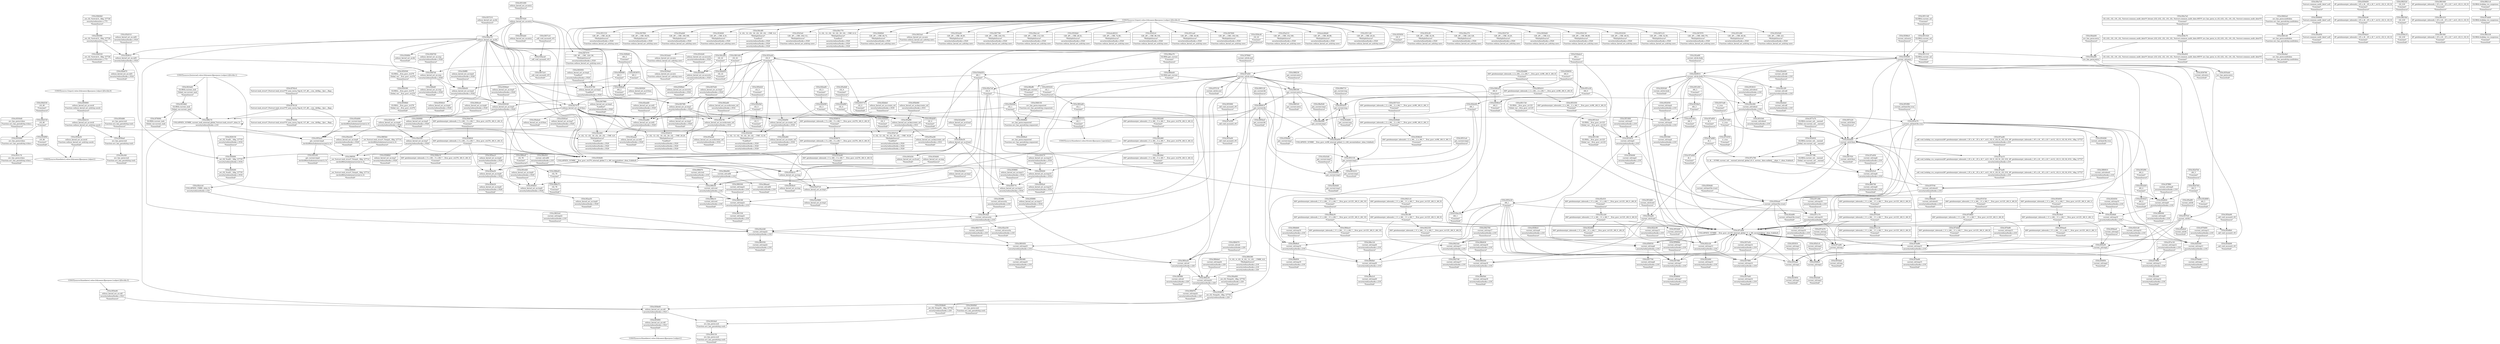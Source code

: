 digraph {
	CE0x3f4d150 [shape=record,shape=Mrecord,label="{CE0x3f4d150|i16_48|*Constant*}"]
	CE0x3f464b0 [shape=record,shape=Mrecord,label="{CE0x3f464b0|_ret_i32_%retval.0,_!dbg_!27728|security/selinux/avc.c,775|*SummSource*}"]
	CE0x3f356a0 [shape=record,shape=Mrecord,label="{CE0x3f356a0|selinux_kernel_act_as:new|Function::selinux_kernel_act_as&Arg::new::|*SummSink*}"]
	CE0x3f47600 [shape=record,shape=Mrecord,label="{CE0x3f47600|128:_i8*,_:_CRE_136,144_|*MultipleSource*|security/selinux/hooks.c,3520|Function::selinux_kernel_act_as&Arg::new::}"]
	CE0x3f4faf0 [shape=record,shape=Mrecord,label="{CE0x3f4faf0|selinux_kernel_act_as:cmp|security/selinux/hooks.c,3528|*SummSink*}"]
	CE0x3f83770 [shape=record,shape=Mrecord,label="{CE0x3f83770|current_sid:tmp23|security/selinux/hooks.c,218|*SummSource*}"]
	CE0x3f52d20 [shape=record,shape=Mrecord,label="{CE0x3f52d20|i64_4|*Constant*}"]
	CE0x3f83f80 [shape=record,shape=Mrecord,label="{CE0x3f83f80|current_sid:sid|security/selinux/hooks.c,220|*SummSink*}"]
	CE0x3f5af90 [shape=record,shape=Mrecord,label="{CE0x3f5af90|selinux_kernel_act_as:keycreate_sid|security/selinux/hooks.c,3531}"]
	CE0x3f47b40 [shape=record,shape=Mrecord,label="{CE0x3f47b40|selinux_kernel_act_as:tmp3|security/selinux/hooks.c,3520|*SummSource*}"]
	CE0x3f4fce0 [shape=record,shape=Mrecord,label="{CE0x3f4fce0|i64_0|*Constant*}"]
	CE0x3f7e130 [shape=record,shape=Mrecord,label="{CE0x3f7e130|i64*_getelementptr_inbounds_(_11_x_i64_,_11_x_i64_*___llvm_gcov_ctr125,_i64_0,_i64_0)|*Constant*|*SummSink*}"]
	CE0x3f29ff0 [shape=record,shape=Mrecord,label="{CE0x3f29ff0|current_sid:security|security/selinux/hooks.c,218|*SummSource*}"]
	CE0x3f5c0d0 [shape=record,shape=Mrecord,label="{CE0x3f5c0d0|selinux_kernel_act_as:tmp9|security/selinux/hooks.c,3529|*SummSource*}"]
	CE0x3f2deb0 [shape=record,shape=Mrecord,label="{CE0x3f2deb0|current_sid:if.then}"]
	CE0x3f23950 [shape=record,shape=Mrecord,label="{CE0x3f23950|current_sid:tmp1|*SummSink*}"]
	CE0x3f3a510 [shape=record,shape=Mrecord,label="{CE0x3f3a510|128:_i8*,_:_CRE_152,160_|*MultipleSource*|security/selinux/hooks.c,3520|Function::selinux_kernel_act_as&Arg::new::}"]
	CE0x3f5da90 [shape=record,shape=Mrecord,label="{CE0x3f5da90|_call_void_mcount()_#3|*SummSource*}"]
	CE0x3f77e70 [shape=record,shape=Mrecord,label="{CE0x3f77e70|GLOBAL:current_sid.__warned|Global_var:current_sid.__warned|*SummSource*}"]
	CE0x3f55d10 [shape=record,shape=Mrecord,label="{CE0x3f55d10|get_current:tmp}"]
	CE0x3f7c390 [shape=record,shape=Mrecord,label="{CE0x3f7c390|current_sid:tmp16|security/selinux/hooks.c,218|*SummSource*}"]
	CE0x3f7e950 [shape=record,shape=Mrecord,label="{CE0x3f7e950|current_sid:tmp8|security/selinux/hooks.c,218|*SummSource*}"]
	CE0x3f42d60 [shape=record,shape=Mrecord,label="{CE0x3f42d60|i64*_getelementptr_inbounds_(_5_x_i64_,_5_x_i64_*___llvm_gcov_ctr276,_i64_0,_i64_4)|*Constant*}"]
	CE0x3f7c170 [shape=record,shape=Mrecord,label="{CE0x3f7c170|current_sid:tmp16|security/selinux/hooks.c,218}"]
	CE0x3f4d4a0 [shape=record,shape=Mrecord,label="{CE0x3f4d4a0|i32_1|*Constant*}"]
	CE0x3f55f10 [shape=record,shape=Mrecord,label="{CE0x3f55f10|current_sid:tmp1|*SummSource*}"]
	CE0x4c494d0 [shape=record,shape=Mrecord,label="{CE0x4c494d0|128:_i8*,_:_CRE_80,88_|*MultipleSource*|security/selinux/hooks.c,3520|Function::selinux_kernel_act_as&Arg::new::}"]
	CE0x3f386b0 [shape=record,shape=Mrecord,label="{CE0x3f386b0|selinux_kernel_act_as:tmp7|security/selinux/hooks.c,3528|*SummSink*}"]
	CE0x3f22d00 [shape=record,shape=Mrecord,label="{CE0x3f22d00|current_sid:tmp13|security/selinux/hooks.c,218|*SummSink*}"]
	CE0x3f7a850 [shape=record,shape=Mrecord,label="{CE0x3f7a850|i8_1|*Constant*|*SummSource*}"]
	CE0x3f8d5b0 [shape=record,shape=Mrecord,label="{CE0x3f8d5b0|current_sid:tmp18|security/selinux/hooks.c,218|*SummSink*}"]
	CE0x3f48790 [shape=record,shape=Mrecord,label="{CE0x3f48790|i64*_getelementptr_inbounds_(_5_x_i64_,_5_x_i64_*___llvm_gcov_ctr276,_i64_0,_i64_3)|*Constant*|*SummSource*}"]
	CE0x3f84de0 [shape=record,shape=Mrecord,label="{CE0x3f84de0|current_sid:tmp24|security/selinux/hooks.c,220|*SummSource*}"]
	"CONST[source:0(mediator),value:2(dynamic)][purpose:{subject}][SrcIdx:3]"
	CE0x3f91440 [shape=record,shape=Mrecord,label="{CE0x3f91440|i32_22|*Constant*}"]
	CE0x3f389e0 [shape=record,shape=Mrecord,label="{CE0x3f389e0|selinux_kernel_act_as:security|security/selinux/hooks.c,3520|*SummSink*}"]
	CE0x3f5d1c0 [shape=record,shape=Mrecord,label="{CE0x3f5d1c0|current_sid:tmp3|*SummSource*}"]
	CE0x3f2bfe0 [shape=record,shape=Mrecord,label="{CE0x3f2bfe0|selinux_kernel_act_as:create_sid|security/selinux/hooks.c,3530|*SummSource*}"]
	CE0x3f95d10 [shape=record,shape=Mrecord,label="{CE0x3f95d10|i64*_getelementptr_inbounds_(_2_x_i64_,_2_x_i64_*___llvm_gcov_ctr98,_i64_0,_i64_0)|*Constant*}"]
	CE0x3f5f9f0 [shape=record,shape=Mrecord,label="{CE0x3f5f9f0|selinux_kernel_act_as:tmp11|security/selinux/hooks.c,3534|*SummSink*}"]
	CE0x3f2aa50 [shape=record,shape=Mrecord,label="{CE0x3f2aa50|selinux_kernel_act_as:tmp9|security/selinux/hooks.c,3529|*SummSink*}"]
	CE0x3f511d0 [shape=record,shape=Mrecord,label="{CE0x3f511d0|GLOBAL:current_sid|*Constant*|*SummSource*}"]
	CE0x3f35430 [shape=record,shape=Mrecord,label="{CE0x3f35430|i32_1|*Constant*|*SummSource*}"]
	CE0x3f51020 [shape=record,shape=Mrecord,label="{CE0x3f51020|GLOBAL:current_sid|*Constant*}"]
	CE0x3f43bc0 [shape=record,shape=Mrecord,label="{CE0x3f43bc0|selinux_kernel_act_as:tmp|*SummSink*}"]
	CE0x3f83450 [shape=record,shape=Mrecord,label="{CE0x3f83450|current_sid:tmp23|security/selinux/hooks.c,218}"]
	CE0x3f5a9d0 [shape=record,shape=Mrecord,label="{CE0x3f5a9d0|i32_4|*Constant*|*SummSource*}"]
	CE0x3f7ca90 [shape=record,shape=Mrecord,label="{CE0x3f7ca90|current_sid:tmp}"]
	CE0x3f36b20 [shape=record,shape=Mrecord,label="{CE0x3f36b20|i64*_getelementptr_inbounds_(_2_x_i64_,_2_x_i64_*___llvm_gcov_ctr98,_i64_0,_i64_1)|*Constant*|*SummSink*}"]
	CE0x3f36910 [shape=record,shape=Mrecord,label="{CE0x3f36910|i64*_getelementptr_inbounds_(_5_x_i64_,_5_x_i64_*___llvm_gcov_ctr276,_i64_0,_i64_0)|*Constant*|*SummSource*}"]
	CE0x3f49980 [shape=record,shape=Mrecord,label="{CE0x3f49980|selinux_kernel_act_as:tmp5|security/selinux/hooks.c,3528|*SummSink*}"]
	CE0x3f56f50 [shape=record,shape=Mrecord,label="{CE0x3f56f50|current_sid:tmp2|*SummSink*}"]
	CE0x3f8de10 [shape=record,shape=Mrecord,label="{CE0x3f8de10|i64*_getelementptr_inbounds_(_11_x_i64_,_11_x_i64_*___llvm_gcov_ctr125,_i64_0,_i64_10)|*Constant*|*SummSource*}"]
	CE0x3f311d0 [shape=record,shape=Mrecord,label="{CE0x3f311d0|128:_i8*,_:_CRE_20,24_|*MultipleSource*|security/selinux/hooks.c,3520|Function::selinux_kernel_act_as&Arg::new::}"]
	CE0x3f7cb70 [shape=record,shape=Mrecord,label="{CE0x3f7cb70|current_sid:tmp|*SummSource*}"]
	CE0x3f8f320 [shape=record,shape=Mrecord,label="{CE0x3f8f320|get_current:entry|*SummSink*}"]
	CE0x3f32cf0 [shape=record,shape=Mrecord,label="{CE0x3f32cf0|128:_i8*,_:_CRE_32,36_|*MultipleSource*|security/selinux/hooks.c,3520|Function::selinux_kernel_act_as&Arg::new::}"]
	CE0x3f4a370 [shape=record,shape=Mrecord,label="{CE0x3f4a370|128:_i8*,_:_CRE_120,128_|*MultipleSource*|security/selinux/hooks.c,3520|Function::selinux_kernel_act_as&Arg::new::}"]
	CE0x3f56930 [shape=record,shape=Mrecord,label="{CE0x3f56930|GLOBAL:current_sid.__warned|Global_var:current_sid.__warned}"]
	CE0x3f80090 [shape=record,shape=Mrecord,label="{CE0x3f80090|current_sid:tmp9|security/selinux/hooks.c,218|*SummSink*}"]
	CE0x3f4cfd0 [shape=record,shape=Mrecord,label="{CE0x3f4cfd0|avc_has_perm:tsid|Function::avc_has_perm&Arg::tsid::|*SummSink*}"]
	CE0x3f7bd80 [shape=record,shape=Mrecord,label="{CE0x3f7bd80|current_sid:tmp15|security/selinux/hooks.c,218}"]
	CE0x3f8fc70 [shape=record,shape=Mrecord,label="{CE0x3f8fc70|COLLAPSED:_GCMRE_current_task_external_global_%struct.task_struct*:_elem_0::|security/selinux/hooks.c,218}"]
	CE0x3f78350 [shape=record,shape=Mrecord,label="{CE0x3f78350|%struct.task_struct*_(%struct.task_struct**)*_asm_movq_%gs:$_1:P_,$0_,_r,im,_dirflag_,_fpsr_,_flags_|*SummSink*}"]
	CE0x3f24720 [shape=record,shape=Mrecord,label="{CE0x3f24720|128:_i8*,_:_CRE_16,20_|*MultipleSource*|security/selinux/hooks.c,3520|Function::selinux_kernel_act_as&Arg::new::}"]
	CE0x3f5bac0 [shape=record,shape=Mrecord,label="{CE0x3f5bac0|selinux_kernel_act_as:tmp8|security/selinux/hooks.c,3529|*SummSource*}"]
	CE0x3f50900 [shape=record,shape=Mrecord,label="{CE0x3f50900|selinux_kernel_act_as:secid|Function::selinux_kernel_act_as&Arg::secid::|*SummSource*}"]
	CE0x3f37420 [shape=record,shape=Mrecord,label="{CE0x3f37420|selinux_kernel_act_as:entry}"]
	CE0x3f456d0 [shape=record,shape=Mrecord,label="{CE0x3f456d0|128:_i8*,_:_CRE_0,4_|*MultipleSource*|security/selinux/hooks.c,3520|Function::selinux_kernel_act_as&Arg::new::}"]
	CE0x3f45d30 [shape=record,shape=Mrecord,label="{CE0x3f45d30|selinux_kernel_act_as:if.end|*SummSink*}"]
	CE0x3f538e0 [shape=record,shape=Mrecord,label="{CE0x3f538e0|i64_3|*Constant*}"]
	CE0x3f56800 [shape=record,shape=Mrecord,label="{CE0x3f56800|current_sid:tmp7|security/selinux/hooks.c,218|*SummSink*}"]
	CE0x3f8fd70 [shape=record,shape=Mrecord,label="{CE0x3f8fd70|current_sid:cred|security/selinux/hooks.c,218|*SummSource*}"]
	CE0x3f2f910 [shape=record,shape=Mrecord,label="{CE0x3f2f910|selinux_kernel_act_as:call1|security/selinux/hooks.c,3524}"]
	CE0x3f2e7a0 [shape=record,shape=Mrecord,label="{CE0x3f2e7a0|i32_0|*Constant*}"]
	CE0x3f58490 [shape=record,shape=Mrecord,label="{CE0x3f58490|current_sid:tmp5|security/selinux/hooks.c,218|*SummSink*}"]
	CE0x3f52f90 [shape=record,shape=Mrecord,label="{CE0x3f52f90|i64_4|*Constant*|*SummSource*}"]
	CE0x3f90180 [shape=record,shape=Mrecord,label="{CE0x3f90180|current_sid:tmp21|security/selinux/hooks.c,218}"]
	CE0x3f531a0 [shape=record,shape=Mrecord,label="{CE0x3f531a0|get_current:tmp2|*SummSource*}"]
	CE0x3f91530 [shape=record,shape=Mrecord,label="{CE0x3f91530|current_sid:tmp21|security/selinux/hooks.c,218|*SummSink*}"]
	CE0x3f29910 [shape=record,shape=Mrecord,label="{CE0x3f29910|current_sid:do.body}"]
	CE0x3f838f0 [shape=record,shape=Mrecord,label="{CE0x3f838f0|current_sid:tmp23|security/selinux/hooks.c,218|*SummSink*}"]
	CE0x3f4c600 [shape=record,shape=Mrecord,label="{CE0x3f4c600|4:_i32,_12:_i32,_16:_i32,_20:_i32,_:_CME_4,8_|*MultipleSource*|*LoadInst*|security/selinux/hooks.c,3520|security/selinux/hooks.c,3520|security/selinux/hooks.c,3529}"]
	CE0x3f51e30 [shape=record,shape=Mrecord,label="{CE0x3f51e30|i64_0|*Constant*}"]
	CE0x3f8d6e0 [shape=record,shape=Mrecord,label="{CE0x3f8d6e0|current_sid:tmp19|security/selinux/hooks.c,218}"]
	CE0x543e690 [shape=record,shape=Mrecord,label="{CE0x543e690|selinux_kernel_act_as:if.end|*SummSource*}"]
	CE0x3f4e9a0 [shape=record,shape=Mrecord,label="{CE0x3f4e9a0|avc_has_perm:auditdata|Function::avc_has_perm&Arg::auditdata::|*SummSink*}"]
	CE0x3f2b560 [shape=record,shape=Mrecord,label="{CE0x3f2b560|4:_i32,_12:_i32,_16:_i32,_20:_i32,_:_CME_12,16_|*MultipleSource*|*LoadInst*|security/selinux/hooks.c,3520|security/selinux/hooks.c,3520|security/selinux/hooks.c,3529}"]
	CE0x3f2cb80 [shape=record,shape=Mrecord,label="{CE0x3f2cb80|current_sid:tmp12|security/selinux/hooks.c,218|*SummSink*}"]
	CE0x3f5f2e0 [shape=record,shape=Mrecord,label="{CE0x3f5f2e0|selinux_kernel_act_as:tmp10|security/selinux/hooks.c,3534|*SummSink*}"]
	CE0x3f2a1e0 [shape=record,shape=Mrecord,label="{CE0x3f2a1e0|COLLAPSED:_CMRE:_elem_0::|security/selinux/hooks.c,218}"]
	CE0x3f2e6e0 [shape=record,shape=Mrecord,label="{CE0x3f2e6e0|current_sid:call|security/selinux/hooks.c,218|*SummSink*}"]
	CE0x3fbd5d0 [shape=record,shape=Mrecord,label="{CE0x3fbd5d0|get_current:tmp1|*SummSource*}"]
	CE0x3f34130 [shape=record,shape=Mrecord,label="{CE0x3f34130|128:_i8*,_:_CRE_88,89_|*MultipleSource*|security/selinux/hooks.c,3520|Function::selinux_kernel_act_as&Arg::new::}"]
	CE0x3f84710 [shape=record,shape=Mrecord,label="{CE0x3f84710|get_current:tmp|*SummSource*}"]
	CE0x3f5ba50 [shape=record,shape=Mrecord,label="{CE0x3f5ba50|selinux_kernel_act_as:tmp8|security/selinux/hooks.c,3529}"]
	CE0x3f50ba0 [shape=record,shape=Mrecord,label="{CE0x3f50ba0|avc_has_perm:tsid|Function::avc_has_perm&Arg::tsid::}"]
	CE0x3f498b0 [shape=record,shape=Mrecord,label="{CE0x3f498b0|avc_has_perm:requested|Function::avc_has_perm&Arg::requested::}"]
	CE0x3f430b0 [shape=record,shape=Mrecord,label="{CE0x3f430b0|i64*_getelementptr_inbounds_(_5_x_i64_,_5_x_i64_*___llvm_gcov_ctr276,_i64_0,_i64_4)|*Constant*|*SummSink*}"]
	CE0x3f7a9d0 [shape=record,shape=Mrecord,label="{CE0x3f7a9d0|i8_1|*Constant*|*SummSink*}"]
	CE0x3f38c70 [shape=record,shape=Mrecord,label="{CE0x3f38c70|i32_(i32,_i32,_i16,_i32,_%struct.common_audit_data*)*_bitcast_(i32_(i32,_i32,_i16,_i32,_%struct.common_audit_data.495*)*_avc_has_perm_to_i32_(i32,_i32,_i16,_i32,_%struct.common_audit_data*)*)|*Constant*}"]
	CE0x3f7ae10 [shape=record,shape=Mrecord,label="{CE0x3f7ae10|_call_void_lockdep_rcu_suspicious(i8*_getelementptr_inbounds_(_25_x_i8_,_25_x_i8_*_.str3,_i32_0,_i32_0),_i32_218,_i8*_getelementptr_inbounds_(_45_x_i8_,_45_x_i8_*_.str12,_i32_0,_i32_0))_#10,_!dbg_!27727|security/selinux/hooks.c,218}"]
	CE0x3f58550 [shape=record,shape=Mrecord,label="{CE0x3f58550|current_sid:tmp6|security/selinux/hooks.c,218}"]
	CE0x3f38b60 [shape=record,shape=Mrecord,label="{CE0x3f38b60|_ret_i32_%tmp24,_!dbg_!27742|security/selinux/hooks.c,220|*SummSink*}"]
	CE0x3f299d0 [shape=record,shape=Mrecord,label="{CE0x3f299d0|i64*_getelementptr_inbounds_(_2_x_i64_,_2_x_i64_*___llvm_gcov_ctr98,_i64_0,_i64_1)|*Constant*}"]
	CE0x3f22800 [shape=record,shape=Mrecord,label="{CE0x3f22800|i64*_getelementptr_inbounds_(_11_x_i64_,_11_x_i64_*___llvm_gcov_ctr125,_i64_0,_i64_6)|*Constant*|*SummSink*}"]
	CE0x3f42330 [shape=record,shape=Mrecord,label="{CE0x3f42330|i64*_getelementptr_inbounds_(_11_x_i64_,_11_x_i64_*___llvm_gcov_ctr125,_i64_0,_i64_9)|*Constant*|*SummSink*}"]
	CE0x3f32030 [shape=record,shape=Mrecord,label="{CE0x3f32030|128:_i8*,_:_CRE_48,52_|*MultipleSource*|security/selinux/hooks.c,3520|Function::selinux_kernel_act_as&Arg::new::}"]
	CE0x55e57c0 [shape=record,shape=Mrecord,label="{CE0x55e57c0|selinux_kernel_act_as:tmp1}"]
	"CONST[source:0(mediator),value:0(static)][purpose:{operation}]"
	CE0x3f514c0 [shape=record,shape=Mrecord,label="{CE0x3f514c0|GLOBAL:__llvm_gcov_ctr125|Global_var:__llvm_gcov_ctr125}"]
	CE0x3f3d310 [shape=record,shape=Mrecord,label="{CE0x3f3d310|selinux_kernel_act_as:call1|security/selinux/hooks.c,3524|*SummSource*}"]
	CE0x3f24300 [shape=record,shape=Mrecord,label="{CE0x3f24300|current_sid:tmp11|security/selinux/hooks.c,218}"]
	CE0x3f34bf0 [shape=record,shape=Mrecord,label="{CE0x3f34bf0|selinux_kernel_act_as:tmp|*SummSource*}"]
	CE0x3f5f270 [shape=record,shape=Mrecord,label="{CE0x3f5f270|selinux_kernel_act_as:tmp10|security/selinux/hooks.c,3534|*SummSource*}"]
	CE0x3f42a60 [shape=record,shape=Mrecord,label="{CE0x3f42a60|selinux_kernel_act_as:sockcreate_sid|security/selinux/hooks.c,3532|*SummSource*}"]
	CE0x3f48150 [shape=record,shape=Mrecord,label="{CE0x3f48150|avc_has_perm:requested|Function::avc_has_perm&Arg::requested::|*SummSource*}"]
	CE0x3f51f40 [shape=record,shape=Mrecord,label="{CE0x3f51f40|i64_3|*Constant*|*SummSink*}"]
	CE0x3f5ac80 [shape=record,shape=Mrecord,label="{CE0x3f5ac80|selinux_kernel_act_as:keycreate_sid|security/selinux/hooks.c,3531|*SummSink*}"]
	CE0x3f47e10 [shape=record,shape=Mrecord,label="{CE0x3f47e10|128:_i8*,_:_CRE_52,56_|*MultipleSource*|security/selinux/hooks.c,3520|Function::selinux_kernel_act_as&Arg::new::}"]
	CE0x3f4dd50 [shape=record,shape=Mrecord,label="{CE0x3f4dd50|i32_22|*Constant*|*SummSink*}"]
	CE0x3f462e0 [shape=record,shape=Mrecord,label="{CE0x3f462e0|avc_has_perm:auditdata|Function::avc_has_perm&Arg::auditdata::|*SummSource*}"]
	CE0x3f7d350 [shape=record,shape=Mrecord,label="{CE0x3f7d350|i1_true|*Constant*|*SummSink*}"]
	CE0x3f7aef0 [shape=record,shape=Mrecord,label="{CE0x3f7aef0|_call_void_lockdep_rcu_suspicious(i8*_getelementptr_inbounds_(_25_x_i8_,_25_x_i8_*_.str3,_i32_0,_i32_0),_i32_218,_i8*_getelementptr_inbounds_(_45_x_i8_,_45_x_i8_*_.str12,_i32_0,_i32_0))_#10,_!dbg_!27727|security/selinux/hooks.c,218|*SummSink*}"]
	CE0x3f7ae80 [shape=record,shape=Mrecord,label="{CE0x3f7ae80|_call_void_lockdep_rcu_suspicious(i8*_getelementptr_inbounds_(_25_x_i8_,_25_x_i8_*_.str3,_i32_0,_i32_0),_i32_218,_i8*_getelementptr_inbounds_(_45_x_i8_,_45_x_i8_*_.str12,_i32_0,_i32_0))_#10,_!dbg_!27727|security/selinux/hooks.c,218|*SummSource*}"]
	CE0x3f37a50 [shape=record,shape=Mrecord,label="{CE0x3f37a50|current_sid:tmp14|security/selinux/hooks.c,218|*SummSource*}"]
	CE0x3f8f230 [shape=record,shape=Mrecord,label="{CE0x3f8f230|get_current:entry|*SummSource*}"]
	CE0x3f37310 [shape=record,shape=Mrecord,label="{CE0x3f37310|i64*_getelementptr_inbounds_(_2_x_i64_,_2_x_i64_*___llvm_gcov_ctr98,_i64_0,_i64_1)|*Constant*|*SummSource*}"]
	CE0x3f5ea60 [shape=record,shape=Mrecord,label="{CE0x3f5ea60|current_sid:if.end}"]
	CE0x3f578f0 [shape=record,shape=Mrecord,label="{CE0x3f578f0|current_sid:tmp7|security/selinux/hooks.c,218}"]
	CE0x3f4fb60 [shape=record,shape=Mrecord,label="{CE0x3f4fb60|i64_2|*Constant*|*SummSource*}"]
	CE0x3f916a0 [shape=record,shape=Mrecord,label="{CE0x3f916a0|current_sid:security|security/selinux/hooks.c,218}"]
	CE0x3f7a350 [shape=record,shape=Mrecord,label="{CE0x3f7a350|_call_void_mcount()_#3}"]
	CE0x3f8f690 [shape=record,shape=Mrecord,label="{CE0x3f8f690|_ret_%struct.task_struct*_%tmp4,_!dbg_!27714|./arch/x86/include/asm/current.h,14|*SummSink*}"]
	CE0x3f47870 [shape=record,shape=Mrecord,label="{CE0x3f47870|128:_i8*,_:_CRE_168,176_|*MultipleSource*|security/selinux/hooks.c,3520|Function::selinux_kernel_act_as&Arg::new::}"]
	CE0x3f8d240 [shape=record,shape=Mrecord,label="{CE0x3f8d240|current_sid:tmp18|security/selinux/hooks.c,218}"]
	CE0x3f57f20 [shape=record,shape=Mrecord,label="{CE0x3f57f20|current_sid:if.then|*SummSink*}"]
	CE0x3f471c0 [shape=record,shape=Mrecord,label="{CE0x3f471c0|_call_void_mcount()_#3|*SummSource*}"]
	CE0x3f39c90 [shape=record,shape=Mrecord,label="{CE0x3f39c90|i8*_getelementptr_inbounds_(_45_x_i8_,_45_x_i8_*_.str12,_i32_0,_i32_0)|*Constant*}"]
	CE0x3f54ae0 [shape=record,shape=Mrecord,label="{CE0x3f54ae0|i64*_getelementptr_inbounds_(_11_x_i64_,_11_x_i64_*___llvm_gcov_ctr125,_i64_0,_i64_1)|*Constant*|*SummSink*}"]
	CE0x3f34b10 [shape=record,shape=Mrecord,label="{CE0x3f34b10|selinux_kernel_act_as:tmp}"]
	CE0x3f823b0 [shape=record,shape=Mrecord,label="{CE0x3f823b0|i32_218|*Constant*}"]
	CE0x3f2ddf0 [shape=record,shape=Mrecord,label="{CE0x3f2ddf0|current_sid:land.lhs.true2|*SummSink*}"]
	CE0x3f5a960 [shape=record,shape=Mrecord,label="{CE0x3f5a960|i32_4|*Constant*}"]
	CE0x3f5bfc0 [shape=record,shape=Mrecord,label="{CE0x3f5bfc0|selinux_kernel_act_as:tmp9|security/selinux/hooks.c,3529}"]
	CE0x3f819d0 [shape=record,shape=Mrecord,label="{CE0x3f819d0|i8*_getelementptr_inbounds_(_25_x_i8_,_25_x_i8_*_.str3,_i32_0,_i32_0)|*Constant*|*SummSource*}"]
	CE0x3f5d3d0 [shape=record,shape=Mrecord,label="{CE0x3f5d3d0|current_sid:tmp3|*SummSink*}"]
	CE0x3f8df30 [shape=record,shape=Mrecord,label="{CE0x3f8df30|current_sid:tmp19|security/selinux/hooks.c,218|*SummSink*}"]
	CE0x3f2dbf0 [shape=record,shape=Mrecord,label="{CE0x3f2dbf0|get_current:tmp|*SummSink*}"]
	CE0x3f4e7e0 [shape=record,shape=Mrecord,label="{CE0x3f4e7e0|%struct.common_audit_data*_null|*Constant*|*SummSource*}"]
	CE0x3f500c0 [shape=record,shape=Mrecord,label="{CE0x3f500c0|selinux_kernel_act_as:tmp4|security/selinux/hooks.c,3528|*SummSink*}"]
	CE0x3f38050 [shape=record,shape=Mrecord,label="{CE0x3f38050|i64_0|*Constant*|*SummSource*}"]
	CE0x3f56680 [shape=record,shape=Mrecord,label="{CE0x3f56680|current_sid:tmp7|security/selinux/hooks.c,218|*SummSource*}"]
	CE0x3f31d90 [shape=record,shape=Mrecord,label="{CE0x3f31d90|128:_i8*,_:_CRE_40,44_|*MultipleSource*|security/selinux/hooks.c,3520|Function::selinux_kernel_act_as&Arg::new::}"]
	CE0x3f33e40 [shape=record,shape=Mrecord,label="{CE0x3f33e40|i32_0|*Constant*}"]
	CE0x3f39560 [shape=record,shape=Mrecord,label="{CE0x3f39560|current_sid:entry}"]
	CE0x3f55ea0 [shape=record,shape=Mrecord,label="{CE0x3f55ea0|current_sid:tmp1}"]
	CE0x3f53dd0 [shape=record,shape=Mrecord,label="{CE0x3f53dd0|current_sid:if.end|*SummSink*}"]
	CE0x3f79f90 [shape=record,shape=Mrecord,label="{CE0x3f79f90|current_sid:tmp12|security/selinux/hooks.c,218}"]
	CE0x3f55a00 [shape=record,shape=Mrecord,label="{CE0x3f55a00|_call_void_mcount()_#3|*SummSink*}"]
	CE0x3f78120 [shape=record,shape=Mrecord,label="{CE0x3f78120|%struct.task_struct*_(%struct.task_struct**)*_asm_movq_%gs:$_1:P_,$0_,_r,im,_dirflag_,_fpsr_,_flags_}"]
	CE0x3f8dec0 [shape=record,shape=Mrecord,label="{CE0x3f8dec0|i64*_getelementptr_inbounds_(_11_x_i64_,_11_x_i64_*___llvm_gcov_ctr125,_i64_0,_i64_10)|*Constant*|*SummSink*}"]
	CE0x3f44150 [shape=record,shape=Mrecord,label="{CE0x3f44150|avc_has_perm:ssid|Function::avc_has_perm&Arg::ssid::|*SummSink*}"]
	CE0x55e58c0 [shape=record,shape=Mrecord,label="{CE0x55e58c0|selinux_kernel_act_as:tmp1|*SummSource*}"]
	CE0x3f45f20 [shape=record,shape=Mrecord,label="{CE0x3f45f20|selinux_kernel_act_as:if.then|*SummSource*}"]
	CE0x3f35060 [shape=record,shape=Mrecord,label="{CE0x3f35060|avc_has_perm:tclass|Function::avc_has_perm&Arg::tclass::}"]
	CE0x3f84610 [shape=record,shape=Mrecord,label="{CE0x3f84610|get_current:bb}"]
	CE0x3f45f90 [shape=record,shape=Mrecord,label="{CE0x3f45f90|_ret_i32_%retval.0,_!dbg_!27728|security/selinux/avc.c,775}"]
	CE0x3f47980 [shape=record,shape=Mrecord,label="{CE0x3f47980|selinux_kernel_act_as:tmp2|*LoadInst*|security/selinux/hooks.c,3520|*SummSink*}"]
	CE0x3f421c0 [shape=record,shape=Mrecord,label="{CE0x3f421c0|i64*_getelementptr_inbounds_(_11_x_i64_,_11_x_i64_*___llvm_gcov_ctr125,_i64_0,_i64_9)|*Constant*|*SummSource*}"]
	CE0x3f84380 [shape=record,shape=Mrecord,label="{CE0x3f84380|0:_i32,_4:_i32,_8:_i32,_12:_i32,_:_CMRE_4,8_|*MultipleSource*|security/selinux/hooks.c,218|security/selinux/hooks.c,218|security/selinux/hooks.c,220}"]
	CE0x3f2cf10 [shape=record,shape=Mrecord,label="{CE0x3f2cf10|i64*_getelementptr_inbounds_(_11_x_i64_,_11_x_i64_*___llvm_gcov_ctr125,_i64_0,_i64_6)|*Constant*|*SummSource*}"]
	CE0x3f53e70 [shape=record,shape=Mrecord,label="{CE0x3f53e70|current_sid:land.lhs.true}"]
	CE0x3f8fa70 [shape=record,shape=Mrecord,label="{CE0x3f8fa70|i32_78|*Constant*|*SummSink*}"]
	CE0x3f24050 [shape=record,shape=Mrecord,label="{CE0x3f24050|current_sid:tmp10|security/selinux/hooks.c,218|*SummSource*}"]
	CE0x3f385a0 [shape=record,shape=Mrecord,label="{CE0x3f385a0|selinux_kernel_act_as:tmp7|security/selinux/hooks.c,3528|*SummSource*}"]
	CE0x3f4f7d0 [shape=record,shape=Mrecord,label="{CE0x3f4f7d0|selinux_kernel_act_as:cmp|security/selinux/hooks.c,3528}"]
	CE0x3f8d430 [shape=record,shape=Mrecord,label="{CE0x3f8d430|current_sid:tmp18|security/selinux/hooks.c,218|*SummSource*}"]
	CE0x3fbd560 [shape=record,shape=Mrecord,label="{CE0x3fbd560|get_current:tmp1}"]
	CE0x3f8f5f0 [shape=record,shape=Mrecord,label="{CE0x3f8f5f0|_ret_%struct.task_struct*_%tmp4,_!dbg_!27714|./arch/x86/include/asm/current.h,14}"]
	CE0x3f51800 [shape=record,shape=Mrecord,label="{CE0x3f51800|current_sid:tmp5|security/selinux/hooks.c,218|*SummSource*}"]
	CE0x3f4e440 [shape=record,shape=Mrecord,label="{CE0x3f4e440|selinux_kernel_act_as:tmp6|security/selinux/hooks.c,3528|*SummSink*}"]
	CE0x3f84070 [shape=record,shape=Mrecord,label="{CE0x3f84070|current_sid:sid|security/selinux/hooks.c,220|*SummSource*}"]
	CE0x3f7cb00 [shape=record,shape=Mrecord,label="{CE0x3f7cb00|COLLAPSED:_GCMRE___llvm_gcov_ctr125_internal_global_11_x_i64_zeroinitializer:_elem_0:default:}"]
	CE0x3f8eaa0 [shape=record,shape=Mrecord,label="{CE0x3f8eaa0|current_sid:call4|security/selinux/hooks.c,218|*SummSink*}"]
	CE0x3f33eb0 [shape=record,shape=Mrecord,label="{CE0x3f33eb0|selinux_kernel_act_as:new|Function::selinux_kernel_act_as&Arg::new::}"]
	CE0x3f37880 [shape=record,shape=Mrecord,label="{CE0x3f37880|current_sid:tmp14|security/selinux/hooks.c,218}"]
	CE0x3f821c0 [shape=record,shape=Mrecord,label="{CE0x3f821c0|GLOBAL:lockdep_rcu_suspicious|*Constant*|*SummSource*}"]
	CE0x3f23eb0 [shape=record,shape=Mrecord,label="{CE0x3f23eb0|GLOBAL:current_task|Global_var:current_task|*SummSource*}"]
	CE0x3f54090 [shape=record,shape=Mrecord,label="{CE0x3f54090|current_sid:land.lhs.true|*SummSink*}"]
	CE0x3f39dc0 [shape=record,shape=Mrecord,label="{CE0x3f39dc0|i8*_getelementptr_inbounds_(_45_x_i8_,_45_x_i8_*_.str12,_i32_0,_i32_0)|*Constant*|*SummSink*}"]
	CE0x3f7e790 [shape=record,shape=Mrecord,label="{CE0x3f7e790|0:_i8,_:_GCMR_current_sid.__warned_internal_global_i8_0,_section_.data.unlikely_,_align_1:_elem_0:default:}"]
	CE0x3f2a330 [shape=record,shape=Mrecord,label="{CE0x3f2a330|current_sid:security|security/selinux/hooks.c,218|*SummSink*}"]
	CE0x3f53350 [shape=record,shape=Mrecord,label="{CE0x3f53350|i64*_getelementptr_inbounds_(_2_x_i64_,_2_x_i64_*___llvm_gcov_ctr98,_i64_0,_i64_0)|*Constant*|*SummSink*}"]
	"CONST[source:0(mediator),value:2(dynamic)][purpose:{subject}]"
	CE0x3f8fe10 [shape=record,shape=Mrecord,label="{CE0x3f8fe10|current_sid:cred|security/selinux/hooks.c,218|*SummSink*}"]
	CE0x55e5960 [shape=record,shape=Mrecord,label="{CE0x55e5960|selinux_kernel_act_as:tmp1|*SummSink*}"]
	CE0x3f496e0 [shape=record,shape=Mrecord,label="{CE0x3f496e0|avc_has_perm:requested|Function::avc_has_perm&Arg::requested::|*SummSink*}"]
	CE0x3f4e590 [shape=record,shape=Mrecord,label="{CE0x3f4e590|selinux_kernel_act_as:tmp7|security/selinux/hooks.c,3528}"]
	CE0x3f506b0 [shape=record,shape=Mrecord,label="{CE0x3f506b0|GLOBAL:__llvm_gcov_ctr276|Global_var:__llvm_gcov_ctr276|*SummSink*}"]
	CE0x3f53f90 [shape=record,shape=Mrecord,label="{CE0x3f53f90|current_sid:land.lhs.true|*SummSource*}"]
	CE0x530abc0 [shape=record,shape=Mrecord,label="{CE0x530abc0|i64_1|*Constant*|*SummSource*}"]
	CE0x3f83a80 [shape=record,shape=Mrecord,label="{CE0x3f83a80|i32_1|*Constant*}"]
	CE0x3f7d4d0 [shape=record,shape=Mrecord,label="{CE0x3f7d4d0|i64*_getelementptr_inbounds_(_11_x_i64_,_11_x_i64_*___llvm_gcov_ctr125,_i64_0,_i64_8)|*Constant*|*SummSink*}"]
	CE0x3f5e8f0 [shape=record,shape=Mrecord,label="{CE0x3f5e8f0|current_sid:bb|*SummSource*}"]
	CE0x3f53d60 [shape=record,shape=Mrecord,label="{CE0x3f53d60|current_sid:if.end|*SummSource*}"]
	CE0x3f8db60 [shape=record,shape=Mrecord,label="{CE0x3f8db60|current_sid:tmp19|security/selinux/hooks.c,218|*SummSource*}"]
	CE0x530ab50 [shape=record,shape=Mrecord,label="{CE0x530ab50|i64_1|*Constant*}"]
	CE0x3f36cd0 [shape=record,shape=Mrecord,label="{CE0x3f36cd0|i32_22|*Constant*|*SummSource*}"]
	CE0x3f53210 [shape=record,shape=Mrecord,label="{CE0x3f53210|get_current:tmp2|*SummSink*}"]
	CE0x3f35710 [shape=record,shape=Mrecord,label="{CE0x3f35710|i32_0|*Constant*|*SummSink*}"]
	CE0x3f29260 [shape=record,shape=Mrecord,label="{CE0x3f29260|_ret_i32_%call1,_!dbg_!27735|security/selinux/hooks.c,3534|*SummSink*}"]
	CE0x3f50f00 [shape=record,shape=Mrecord,label="{CE0x3f50f00|selinux_kernel_act_as:call|security/selinux/hooks.c,3521|*SummSink*}"]
	CE0x3f53870 [shape=record,shape=Mrecord,label="{CE0x3f53870|i64_2|*Constant*}"]
	CE0x3f43da0 [shape=record,shape=Mrecord,label="{CE0x3f43da0|avc_has_perm:ssid|Function::avc_has_perm&Arg::ssid::}"]
	CE0x3f245d0 [shape=record,shape=Mrecord,label="{CE0x3f245d0|128:_i8*,_:_CRE_4,8_|*MultipleSource*|security/selinux/hooks.c,3520|Function::selinux_kernel_act_as&Arg::new::}"]
	CE0x3f55da0 [shape=record,shape=Mrecord,label="{CE0x3f55da0|current_sid:tmp|*SummSink*}"]
	CE0x3f80a40 [shape=record,shape=Mrecord,label="{CE0x3f80a40|current_sid:tobool1|security/selinux/hooks.c,218|*SummSink*}"]
	CE0x3f51310 [shape=record,shape=Mrecord,label="{CE0x3f51310|GLOBAL:current_sid|*Constant*|*SummSink*}"]
	CE0x3f50d80 [shape=record,shape=Mrecord,label="{CE0x3f50d80|avc_has_perm:tsid|Function::avc_has_perm&Arg::tsid::|*SummSource*}"]
	CE0x3f423a0 [shape=record,shape=Mrecord,label="{CE0x3f423a0|current_sid:tmp17|security/selinux/hooks.c,218}"]
	CE0x3f37210 [shape=record,shape=Mrecord,label="{CE0x3f37210|selinux_kernel_act_as:bb|*SummSource*}"]
	CE0x3f7a680 [shape=record,shape=Mrecord,label="{CE0x3f7a680|i8_1|*Constant*}"]
	CE0x3f5db90 [shape=record,shape=Mrecord,label="{CE0x3f5db90|_call_void_mcount()_#3|*SummSink*}"]
	CE0x3f55810 [shape=record,shape=Mrecord,label="{CE0x3f55810|current_sid:tmp5|security/selinux/hooks.c,218}"]
	CE0x3f51d50 [shape=record,shape=Mrecord,label="{CE0x3f51d50|i64_3|*Constant*|*SummSource*}"]
	CE0x3f5f200 [shape=record,shape=Mrecord,label="{CE0x3f5f200|selinux_kernel_act_as:tmp10|security/selinux/hooks.c,3534}"]
	CE0x3f241d0 [shape=record,shape=Mrecord,label="{CE0x3f241d0|current_sid:tmp10|security/selinux/hooks.c,218|*SummSink*}"]
	"CONST[source:2(external),value:2(dynamic)][purpose:{subject}][SrcIdx:1]"
	CE0x3f31310 [shape=record,shape=Mrecord,label="{CE0x3f31310|128:_i8*,_:_CRE_24,28_|*MultipleSource*|security/selinux/hooks.c,3520|Function::selinux_kernel_act_as&Arg::new::}"]
	CE0x3f82520 [shape=record,shape=Mrecord,label="{CE0x3f82520|i32_218|*Constant*|*SummSource*}"]
	CE0x3f81f60 [shape=record,shape=Mrecord,label="{CE0x3f81f60|i8*_getelementptr_inbounds_(_25_x_i8_,_25_x_i8_*_.str3,_i32_0,_i32_0)|*Constant*|*SummSink*}"]
	CE0x3f57790 [shape=record,shape=Mrecord,label="{CE0x3f57790|current_sid:tmp6|security/selinux/hooks.c,218|*SummSink*}"]
	CE0x3f8ee70 [shape=record,shape=Mrecord,label="{CE0x3f8ee70|GLOBAL:get_current|*Constant*|*SummSource*}"]
	CE0x3f5dd00 [shape=record,shape=Mrecord,label="{CE0x3f5dd00|get_current:tmp4|./arch/x86/include/asm/current.h,14|*SummSource*}"]
	CE0x3f5bb30 [shape=record,shape=Mrecord,label="{CE0x3f5bb30|selinux_kernel_act_as:tmp8|security/selinux/hooks.c,3529|*SummSink*}"]
	CE0x3f45eb0 [shape=record,shape=Mrecord,label="{CE0x3f45eb0|selinux_kernel_act_as:entry|*SummSink*}"]
	CE0x3f293d0 [shape=record,shape=Mrecord,label="{CE0x3f293d0|current_sid:do.body|*SummSink*}"]
	CE0x3f49080 [shape=record,shape=Mrecord,label="{CE0x3f49080|i64_2|*Constant*}"]
	CE0x3f8fae0 [shape=record,shape=Mrecord,label="{CE0x3f8fae0|i32_78|*Constant*|*SummSource*}"]
	CE0x3f7a130 [shape=record,shape=Mrecord,label="{CE0x3f7a130|current_sid:tmp12|security/selinux/hooks.c,218|*SummSource*}"]
	CE0x3f8e920 [shape=record,shape=Mrecord,label="{CE0x3f8e920|current_sid:call4|security/selinux/hooks.c,218|*SummSource*}"]
	CE0x3f4a670 [shape=record,shape=Mrecord,label="{CE0x3f4a670|selinux_kernel_act_as:call1|security/selinux/hooks.c,3524|*SummSink*}"]
	CE0x3f47f00 [shape=record,shape=Mrecord,label="{CE0x3f47f00|128:_i8*,_:_CRE_56,64_|*MultipleSource*|security/selinux/hooks.c,3520|Function::selinux_kernel_act_as&Arg::new::}"]
	CE0x3f58980 [shape=record,shape=Mrecord,label="{CE0x3f58980|get_current:tmp3}"]
	CE0x3f2ccb0 [shape=record,shape=Mrecord,label="{CE0x3f2ccb0|i64*_getelementptr_inbounds_(_11_x_i64_,_11_x_i64_*___llvm_gcov_ctr125,_i64_0,_i64_6)|*Constant*}"]
	CE0x3f4fe00 [shape=record,shape=Mrecord,label="{CE0x3f4fe00|selinux_kernel_act_as:tmp4|security/selinux/hooks.c,3528}"]
	CE0x3f7d6b0 [shape=record,shape=Mrecord,label="{CE0x3f7d6b0|i64*_getelementptr_inbounds_(_11_x_i64_,_11_x_i64_*___llvm_gcov_ctr125,_i64_0,_i64_8)|*Constant*}"]
	CE0x3f3a6d0 [shape=record,shape=Mrecord,label="{CE0x3f3a6d0|128:_i8*,_:_CRE_160,168_|*MultipleSource*|security/selinux/hooks.c,3520|Function::selinux_kernel_act_as&Arg::new::}"]
	CE0x3f4ac10 [shape=record,shape=Mrecord,label="{CE0x3f4ac10|selinux_kernel_act_as:bb}"]
	CE0x3f8fc00 [shape=record,shape=Mrecord,label="{CE0x3f8fc00|current_sid:cred|security/selinux/hooks.c,218}"]
	CE0x3f2dc60 [shape=record,shape=Mrecord,label="{CE0x3f2dc60|i64_1|*Constant*}"]
	CE0x3f7ef20 [shape=record,shape=Mrecord,label="{CE0x3f7ef20|current_sid:do.end}"]
	CE0x3f23db0 [shape=record,shape=Mrecord,label="{CE0x3f23db0|GLOBAL:current_task|Global_var:current_task}"]
	CE0x3f50a30 [shape=record,shape=Mrecord,label="{CE0x3f50a30|selinux_kernel_act_as:secid|Function::selinux_kernel_act_as&Arg::secid::|*SummSink*}"]
	CE0x3f2e640 [shape=record,shape=Mrecord,label="{CE0x3f2e640|current_sid:call|security/selinux/hooks.c,218|*SummSource*}"]
	CE0x3f37d00 [shape=record,shape=Mrecord,label="{CE0x3f37d00|i1_true|*Constant*}"]
	CE0x3f83e20 [shape=record,shape=Mrecord,label="{CE0x3f83e20|current_sid:sid|security/selinux/hooks.c,220}"]
	CE0x3f35eb0 [shape=record,shape=Mrecord,label="{CE0x3f35eb0|avc_has_perm:entry|*SummSink*}"]
	CE0x3f24640 [shape=record,shape=Mrecord,label="{CE0x3f24640|128:_i8*,_:_CRE_8,16_|*MultipleSource*|security/selinux/hooks.c,3520|Function::selinux_kernel_act_as&Arg::new::}"]
	CE0x3f7f060 [shape=record,shape=Mrecord,label="{CE0x3f7f060|current_sid:do.end|*SummSource*}"]
	CE0x3f2bd60 [shape=record,shape=Mrecord,label="{CE0x3f2bd60|selinux_kernel_act_as:create_sid|security/selinux/hooks.c,3530|*SummSink*}"]
	CE0x3f2d920 [shape=record,shape=Mrecord,label="{CE0x3f2d920|current_sid:tmp9|security/selinux/hooks.c,218}"]
	CE0x3f47ad0 [shape=record,shape=Mrecord,label="{CE0x3f47ad0|selinux_kernel_act_as:tmp3|security/selinux/hooks.c,3520|*SummSink*}"]
	CE0x3f5e360 [shape=record,shape=Mrecord,label="{CE0x3f5e360|current_sid:tobool|security/selinux/hooks.c,218}"]
	CE0x3f244d0 [shape=record,shape=Mrecord,label="{CE0x3f244d0|selinux_kernel_act_as:security|security/selinux/hooks.c,3520|*SummSource*}"]
	CE0x3f7dfb0 [shape=record,shape=Mrecord,label="{CE0x3f7dfb0|i64*_getelementptr_inbounds_(_11_x_i64_,_11_x_i64_*___llvm_gcov_ctr125,_i64_0,_i64_0)|*Constant*|*SummSource*}"]
	CE0x3f84f70 [shape=record,shape=Mrecord,label="{CE0x3f84f70|current_sid:tmp24|security/selinux/hooks.c,220|*SummSink*}"]
	CE0x3f42dd0 [shape=record,shape=Mrecord,label="{CE0x3f42dd0|i64*_getelementptr_inbounds_(_5_x_i64_,_5_x_i64_*___llvm_gcov_ctr276,_i64_0,_i64_4)|*Constant*|*SummSource*}"]
	CE0x3f44210 [shape=record,shape=Mrecord,label="{CE0x3f44210|selinux_kernel_act_as:secid|Function::selinux_kernel_act_as&Arg::secid::}"]
	CE0x3f782c0 [shape=record,shape=Mrecord,label="{CE0x3f782c0|%struct.task_struct*_(%struct.task_struct**)*_asm_movq_%gs:$_1:P_,$0_,_r,im,_dirflag_,_fpsr_,_flags_|*SummSource*}"]
	CE0x3f22c90 [shape=record,shape=Mrecord,label="{CE0x3f22c90|current_sid:tmp13|security/selinux/hooks.c,218|*SummSource*}"]
	CE0x3f2bf50 [shape=record,shape=Mrecord,label="{CE0x3f2bf50|selinux_kernel_act_as:create_sid|security/selinux/hooks.c,3530}"]
	CE0x3f2d880 [shape=record,shape=Mrecord,label="{CE0x3f2d880|i64_5|*Constant*|*SummSink*}"]
	CE0x3f7bdf0 [shape=record,shape=Mrecord,label="{CE0x3f7bdf0|current_sid:tmp15|security/selinux/hooks.c,218|*SummSource*}"]
	CE0x3f4d330 [shape=record,shape=Mrecord,label="{CE0x3f4d330|i16_48|*Constant*|*SummSource*}"]
	CE0x3f2d3d0 [shape=record,shape=Mrecord,label="{CE0x3f2d3d0|get_current:tmp3|*SummSource*}"]
	CE0x3f57fc0 [shape=record,shape=Mrecord,label="{CE0x3f57fc0|current_sid:bb}"]
	CE0x3f2add0 [shape=record,shape=Mrecord,label="{CE0x3f2add0|selinux_kernel_act_as:sid2|security/selinux/hooks.c,3529|*SummSource*}"]
	CE0x3f4c4f0 [shape=record,shape=Mrecord,label="{CE0x3f4c4f0|4:_i32,_12:_i32,_16:_i32,_20:_i32,_:_CME_0,4_|*MultipleSource*|*LoadInst*|security/selinux/hooks.c,3520|security/selinux/hooks.c,3520|security/selinux/hooks.c,3529}"]
	CE0x3f5ab00 [shape=record,shape=Mrecord,label="{CE0x3f5ab00|i32_4|*Constant*|*SummSink*}"]
	CE0x3f7f740 [shape=record,shape=Mrecord,label="{CE0x3f7f740|current_sid:tobool1|security/selinux/hooks.c,218}"]
	CE0x3f38820 [shape=record,shape=Mrecord,label="{CE0x3f38820|i64*_getelementptr_inbounds_(_5_x_i64_,_5_x_i64_*___llvm_gcov_ctr276,_i64_0,_i64_3)|*Constant*}"]
	CE0x3f51720 [shape=record,shape=Mrecord,label="{CE0x3f51720|GLOBAL:__llvm_gcov_ctr125|Global_var:__llvm_gcov_ctr125|*SummSource*}"]
	CE0x3f23cf0 [shape=record,shape=Mrecord,label="{CE0x3f23cf0|get_current:tmp4|./arch/x86/include/asm/current.h,14|*SummSink*}"]
	CE0x3f35510 [shape=record,shape=Mrecord,label="{CE0x3f35510|i32_1|*Constant*|*SummSink*}"]
	CE0x3f55e30 [shape=record,shape=Mrecord,label="{CE0x3f55e30|i64_1|*Constant*}"]
	CE0x3f81d10 [shape=record,shape=Mrecord,label="{CE0x3f81d10|i8*_getelementptr_inbounds_(_25_x_i8_,_25_x_i8_*_.str3,_i32_0,_i32_0)|*Constant*}"]
	CE0x3f7ff60 [shape=record,shape=Mrecord,label="{CE0x3f7ff60|current_sid:tmp9|security/selinux/hooks.c,218|*SummSource*}"]
	CE0x3f55580 [shape=record,shape=Mrecord,label="{CE0x3f55580|current_sid:tmp4|security/selinux/hooks.c,218|*SummSink*}"]
	CE0x3f77ff0 [shape=record,shape=Mrecord,label="{CE0x3f77ff0|GLOBAL:current_sid.__warned|Global_var:current_sid.__warned|*SummSink*}"]
	CE0x3f50e90 [shape=record,shape=Mrecord,label="{CE0x3f50e90|selinux_kernel_act_as:call|security/selinux/hooks.c,3521|*SummSource*}"]
	CE0x3f56fc0 [shape=record,shape=Mrecord,label="{CE0x3f56fc0|current_sid:tmp3}"]
	CE0x3f5fd00 [shape=record,shape=Mrecord,label="{CE0x3f5fd00|_ret_i32_%call1,_!dbg_!27735|security/selinux/hooks.c,3534}"]
	CE0x3f343e0 [shape=record,shape=Mrecord,label="{CE0x3f343e0|128:_i8*,_:_CRE_104,112_|*MultipleSource*|security/selinux/hooks.c,3520|Function::selinux_kernel_act_as&Arg::new::}"]
	CE0x3f38e60 [shape=record,shape=Mrecord,label="{CE0x3f38e60|selinux_kernel_act_as:call|security/selinux/hooks.c,3521}"]
	CE0x3f8fa00 [shape=record,shape=Mrecord,label="{CE0x3f8fa00|i32_78|*Constant*}"]
	CE0x3f46700 [shape=record,shape=Mrecord,label="{CE0x3f46700|selinux_kernel_act_as:cmp|security/selinux/hooks.c,3528|*SummSource*}"]
	CE0x3f4c770 [shape=record,shape=Mrecord,label="{CE0x3f4c770|4:_i32,_12:_i32,_16:_i32,_20:_i32,_:_CME_8,12_|*MultipleSource*|*LoadInst*|security/selinux/hooks.c,3520|security/selinux/hooks.c,3520|security/selinux/hooks.c,3529}"]
	CE0x3f461d0 [shape=record,shape=Mrecord,label="{CE0x3f461d0|avc_has_perm:auditdata|Function::avc_has_perm&Arg::auditdata::}"]
	CE0x3f46520 [shape=record,shape=Mrecord,label="{CE0x3f46520|_ret_i32_%retval.0,_!dbg_!27728|security/selinux/avc.c,775|*SummSink*}"]
	CE0x3f79e60 [shape=record,shape=Mrecord,label="{CE0x3f79e60|current_sid:tmp11|security/selinux/hooks.c,218|*SummSink*}"]
	CE0x3f5b3b0 [shape=record,shape=Mrecord,label="{CE0x3f5b3b0|i32_5|*Constant*}"]
	CE0x3f236e0 [shape=record,shape=Mrecord,label="{CE0x3f236e0|i64*_getelementptr_inbounds_(_11_x_i64_,_11_x_i64_*___llvm_gcov_ctr125,_i64_0,_i64_1)|*Constant*}"]
	CE0x3f380c0 [shape=record,shape=Mrecord,label="{CE0x3f380c0|i64_0|*Constant*|*SummSink*}"]
	CE0x3f586c0 [shape=record,shape=Mrecord,label="{CE0x3f586c0|current_sid:tmp6|security/selinux/hooks.c,218|*SummSource*}"]
	CE0x3f480b0 [shape=record,shape=Mrecord,label="{CE0x3f480b0|128:_i8*,_:_CRE_64,72_|*MultipleSource*|security/selinux/hooks.c,3520|Function::selinux_kernel_act_as&Arg::new::}"]
	CE0x3f4aa90 [shape=record,shape=Mrecord,label="{CE0x3f4aa90|avc_has_perm:entry}"]
	CE0x530ac30 [shape=record,shape=Mrecord,label="{CE0x530ac30|i64_1|*Constant*|*SummSink*}"]
	CE0x3f32e00 [shape=record,shape=Mrecord,label="{CE0x3f32e00|128:_i8*,_:_CRE_36,40_|*MultipleSource*|security/selinux/hooks.c,3520|Function::selinux_kernel_act_as&Arg::new::}"]
	CE0x3f39780 [shape=record,shape=Mrecord,label="{CE0x3f39780|current_sid:entry|*SummSink*}"]
	CE0x3f79d00 [shape=record,shape=Mrecord,label="{CE0x3f79d00|current_sid:tmp11|security/selinux/hooks.c,218|*SummSource*}"]
	CE0x3f7d720 [shape=record,shape=Mrecord,label="{CE0x3f7d720|i64*_getelementptr_inbounds_(_11_x_i64_,_11_x_i64_*___llvm_gcov_ctr125,_i64_0,_i64_8)|*Constant*|*SummSource*}"]
	CE0x3f4a600 [shape=record,shape=Mrecord,label="{CE0x3f4a600|_ret_i32_%tmp24,_!dbg_!27742|security/selinux/hooks.c,220|*SummSource*}"]
	CE0x3f3a2a0 [shape=record,shape=Mrecord,label="{CE0x3f3a2a0|selinux_kernel_act_as:sockcreate_sid|security/selinux/hooks.c,3532|*SummSink*}"]
	CE0x3f2c2f0 [shape=record,shape=Mrecord,label="{CE0x3f2c2f0|current_sid:call|security/selinux/hooks.c,218}"]
	CE0x3f2b910 [shape=record,shape=Mrecord,label="{CE0x3f2b910|4:_i32,_12:_i32,_16:_i32,_20:_i32,_:_CME_20,24_|*MultipleSource*|*LoadInst*|security/selinux/hooks.c,3520|security/selinux/hooks.c,3520|security/selinux/hooks.c,3529}"]
	CE0x3f85120 [shape=record,shape=Mrecord,label="{CE0x3f85120|get_current:bb|*SummSource*}"]
	CE0x3f84c50 [shape=record,shape=Mrecord,label="{CE0x3f84c50|current_sid:tmp24|security/selinux/hooks.c,220}"]
	CE0x3f8ebd0 [shape=record,shape=Mrecord,label="{CE0x3f8ebd0|GLOBAL:get_current|*Constant*}"]
	CE0x3f39d50 [shape=record,shape=Mrecord,label="{CE0x3f39d50|i8*_getelementptr_inbounds_(_45_x_i8_,_45_x_i8_*_.str12,_i32_0,_i32_0)|*Constant*|*SummSource*}"]
	CE0x3f2ba80 [shape=record,shape=Mrecord,label="{CE0x3f2ba80|i32_3|*Constant*|*SummSource*}"]
	CE0x3f49840 [shape=record,shape=Mrecord,label="{CE0x3f49840|%struct.common_audit_data*_null|*Constant*}"]
	CE0x3f53610 [shape=record,shape=Mrecord,label="{CE0x3f53610|current_sid:tobool|security/selinux/hooks.c,218|*SummSource*}"]
	CE0x3f4ca80 [shape=record,shape=Mrecord,label="{CE0x3f4ca80|i32_22|*Constant*}"]
	CE0x3f594d0 [shape=record,shape=Mrecord,label="{CE0x3f594d0|current_sid:land.lhs.true2|*SummSource*}"]
	CE0x3f57e20 [shape=record,shape=Mrecord,label="{CE0x3f57e20|current_sid:if.then|*SummSource*}"]
	CE0x3f5f770 [shape=record,shape=Mrecord,label="{CE0x3f5f770|selinux_kernel_act_as:tmp11|security/selinux/hooks.c,3534}"]
	CE0x3f56ee0 [shape=record,shape=Mrecord,label="{CE0x3f56ee0|current_sid:tmp2|*SummSource*}"]
	CE0x3f82230 [shape=record,shape=Mrecord,label="{CE0x3f82230|GLOBAL:lockdep_rcu_suspicious|*Constant*|*SummSink*}"]
	CE0x3f55990 [shape=record,shape=Mrecord,label="{CE0x3f55990|_call_void_mcount()_#3|*SummSource*}"]
	CE0x3f39a10 [shape=record,shape=Mrecord,label="{CE0x3f39a10|i32_218|*Constant*|*SummSink*}"]
	CE0x3f30ea0 [shape=record,shape=Mrecord,label="{CE0x3f30ea0|current_sid:land.lhs.true2}"]
	CE0x530aca0 [shape=record,shape=Mrecord,label="{CE0x530aca0|_call_void_mcount()_#3}"]
	CE0x3f440b0 [shape=record,shape=Mrecord,label="{CE0x3f440b0|avc_has_perm:ssid|Function::avc_has_perm&Arg::ssid::|*SummSource*}"]
	CE0x3f7f130 [shape=record,shape=Mrecord,label="{CE0x3f7f130|current_sid:do.end|*SummSink*}"]
	CE0x3f90300 [shape=record,shape=Mrecord,label="{CE0x3f90300|current_sid:tmp21|security/selinux/hooks.c,218|*SummSource*}"]
	CE0x3f396c0 [shape=record,shape=Mrecord,label="{CE0x3f396c0|current_sid:entry|*SummSource*}"]
	CE0x3f2a5d0 [shape=record,shape=Mrecord,label="{CE0x3f2a5d0|current_sid:tmp22|security/selinux/hooks.c,218}"]
	CE0x3f2d7b0 [shape=record,shape=Mrecord,label="{CE0x3f2d7b0|i64_5|*Constant*|*SummSource*}"]
	CE0x3f472c0 [shape=record,shape=Mrecord,label="{CE0x3f472c0|_call_void_mcount()_#3|*SummSink*}"]
	CE0x3f2ad60 [shape=record,shape=Mrecord,label="{CE0x3f2ad60|selinux_kernel_act_as:sid2|security/selinux/hooks.c,3529}"]
	CE0x3f5b060 [shape=record,shape=Mrecord,label="{CE0x3f5b060|selinux_kernel_act_as:keycreate_sid|security/selinux/hooks.c,3531|*SummSource*}"]
	CE0x3f47790 [shape=record,shape=Mrecord,label="{CE0x3f47790|128:_i8*,_:_CRE_144,152_|*MultipleSource*|security/selinux/hooks.c,3520|Function::selinux_kernel_act_as&Arg::new::}"]
	CE0x3f2dd80 [shape=record,shape=Mrecord,label="{CE0x3f2dd80|i64*_getelementptr_inbounds_(_2_x_i64_,_2_x_i64_*___llvm_gcov_ctr98,_i64_0,_i64_0)|*Constant*|*SummSource*}"]
	CE0x3f47470 [shape=record,shape=Mrecord,label="{CE0x3f47470|128:_i8*,_:_CRE_128,136_|*MultipleSource*|security/selinux/hooks.c,3520|Function::selinux_kernel_act_as&Arg::new::}"]
	CE0x3f83550 [shape=record,shape=Mrecord,label="{CE0x3f83550|current_sid:tmp22|security/selinux/hooks.c,218|*SummSink*}"]
	CE0x3f29150 [shape=record,shape=Mrecord,label="{CE0x3f29150|_ret_i32_%call1,_!dbg_!27735|security/selinux/hooks.c,3534|*SummSource*}"]
	CE0x3f54cf0 [shape=record,shape=Mrecord,label="{CE0x3f54cf0|current_sid:tmp2}"]
	CE0x3f515f0 [shape=record,shape=Mrecord,label="{CE0x3f515f0|GLOBAL:__llvm_gcov_ctr125|Global_var:__llvm_gcov_ctr125|*SummSink*}"]
	CE0x3f50500 [shape=record,shape=Mrecord,label="{CE0x3f50500|GLOBAL:__llvm_gcov_ctr276|Global_var:__llvm_gcov_ctr276|*SummSource*}"]
	CE0x3f530c0 [shape=record,shape=Mrecord,label="{CE0x3f530c0|i64_4|*Constant*|*SummSink*}"]
	CE0x3f41ff0 [shape=record,shape=Mrecord,label="{CE0x3f41ff0|i64*_getelementptr_inbounds_(_11_x_i64_,_11_x_i64_*___llvm_gcov_ctr125,_i64_0,_i64_9)|*Constant*}"]
	CE0x3f7ab00 [shape=record,shape=Mrecord,label="{CE0x3f7ab00|GLOBAL:lockdep_rcu_suspicious|*Constant*}"]
	CE0x3f45950 [shape=record,shape=Mrecord,label="{CE0x3f45950|selinux_kernel_act_as:tmp2|*LoadInst*|security/selinux/hooks.c,3520|*SummSource*}"]
	CE0x3f35950 [shape=record,shape=Mrecord,label="{CE0x3f35950|i32_0|*Constant*|*SummSource*}"]
	CE0x3f5b420 [shape=record,shape=Mrecord,label="{CE0x3f5b420|i32_5|*Constant*|*SummSource*}"]
	CE0x3f8da30 [shape=record,shape=Mrecord,label="{CE0x3f8da30|i64*_getelementptr_inbounds_(_11_x_i64_,_11_x_i64_*___llvm_gcov_ctr125,_i64_0,_i64_10)|*Constant*}"]
	CE0x3f4a7e0 [shape=record,shape=Mrecord,label="{CE0x3f4a7e0|i32_(i32,_i32,_i16,_i32,_%struct.common_audit_data*)*_bitcast_(i32_(i32,_i32,_i16,_i32,_%struct.common_audit_data.495*)*_avc_has_perm_to_i32_(i32,_i32,_i16,_i32,_%struct.common_audit_data*)*)|*Constant*|*SummSource*}"]
	CE0x3f4a920 [shape=record,shape=Mrecord,label="{CE0x3f4a920|i32_(i32,_i32,_i16,_i32,_%struct.common_audit_data*)*_bitcast_(i32_(i32,_i32,_i16,_i32,_%struct.common_audit_data.495*)*_avc_has_perm_to_i32_(i32,_i32,_i16,_i32,_%struct.common_audit_data*)*)|*Constant*|*SummSink*}"]
	CE0x3f427d0 [shape=record,shape=Mrecord,label="{CE0x3f427d0|current_sid:tmp17|security/selinux/hooks.c,218|*SummSink*}"]
	CE0x3f95be0 [shape=record,shape=Mrecord,label="{CE0x3f95be0|get_current:bb|*SummSink*}"]
	CE0x3f453a0 [shape=record,shape=Mrecord,label="{CE0x3f453a0|selinux_kernel_act_as:new|Function::selinux_kernel_act_as&Arg::new::|*SummSource*}"]
	CE0x3f80780 [shape=record,shape=Mrecord,label="{CE0x3f80780|current_sid:tmp8|security/selinux/hooks.c,218|*SummSink*}"]
	CE0x3f503f0 [shape=record,shape=Mrecord,label="{CE0x3f503f0|GLOBAL:__llvm_gcov_ctr276|Global_var:__llvm_gcov_ctr276}"]
	CE0x3f5f880 [shape=record,shape=Mrecord,label="{CE0x3f5f880|selinux_kernel_act_as:tmp11|security/selinux/hooks.c,3534|*SummSource*}"]
	CE0x3f34f90 [shape=record,shape=Mrecord,label="{CE0x3f34f90|i16_48|*Constant*|*SummSink*}"]
	CE0x3f7c510 [shape=record,shape=Mrecord,label="{CE0x3f7c510|current_sid:tmp16|security/selinux/hooks.c,218|*SummSink*}"]
	CE0x3f4a1e0 [shape=record,shape=Mrecord,label="{CE0x3f4a1e0|128:_i8*,_:_CRE_112,120_|*MultipleSource*|security/selinux/hooks.c,3520|Function::selinux_kernel_act_as&Arg::new::}"]
	CE0x3f53130 [shape=record,shape=Mrecord,label="{CE0x3f53130|get_current:tmp2}"]
	CE0x3f2aee0 [shape=record,shape=Mrecord,label="{CE0x3f2aee0|selinux_kernel_act_as:sid2|security/selinux/hooks.c,3529|*SummSink*}"]
	CE0x3f2d6d0 [shape=record,shape=Mrecord,label="{CE0x3f2d6d0|current_sid:tmp10|security/selinux/hooks.c,218}"]
	CE0x3f36fb0 [shape=record,shape=Mrecord,label="{CE0x3f36fb0|selinux_kernel_act_as:bb|*SummSink*}"]
	CE0x3f36870 [shape=record,shape=Mrecord,label="{CE0x3f36870|i64*_getelementptr_inbounds_(_5_x_i64_,_5_x_i64_*___llvm_gcov_ctr276,_i64_0,_i64_0)|*Constant*}"]
	CE0x3f4aba0 [shape=record,shape=Mrecord,label="{CE0x3f4aba0|selinux_kernel_act_as:if.then|*SummSink*}"]
	CE0x3f32bb0 [shape=record,shape=Mrecord,label="{CE0x3f32bb0|128:_i8*,_:_CRE_28,32_|*MultipleSource*|security/selinux/hooks.c,3520|Function::selinux_kernel_act_as&Arg::new::}"]
	CE0x3f54950 [shape=record,shape=Mrecord,label="{CE0x3f54950|i64*_getelementptr_inbounds_(_11_x_i64_,_11_x_i64_*___llvm_gcov_ctr125,_i64_0,_i64_1)|*Constant*|*SummSource*}"]
	CE0x3f8e2c0 [shape=record,shape=Mrecord,label="{CE0x3f8e2c0|current_sid:tmp20|security/selinux/hooks.c,218|*SummSink*}"]
	CE0x3f479f0 [shape=record,shape=Mrecord,label="{CE0x3f479f0|selinux_kernel_act_as:tmp3|security/selinux/hooks.c,3520}"]
	CE0x3f42760 [shape=record,shape=Mrecord,label="{CE0x3f42760|current_sid:tmp17|security/selinux/hooks.c,218|*SummSource*}"]
	CE0x3f35780 [shape=record,shape=Mrecord,label="{CE0x3f35780|selinux_kernel_act_as:tmp2|*LoadInst*|security/selinux/hooks.c,3520}"]
	CE0x3f381d0 [shape=record,shape=Mrecord,label="{CE0x3f381d0|selinux_kernel_act_as:tmp6|security/selinux/hooks.c,3528}"]
	CE0x3f2b7a0 [shape=record,shape=Mrecord,label="{CE0x3f2b7a0|4:_i32,_12:_i32,_16:_i32,_20:_i32,_:_CME_16,20_|*MultipleSource*|*LoadInst*|security/selinux/hooks.c,3520|security/selinux/hooks.c,3520|security/selinux/hooks.c,3529}"]
	CE0x3f7f240 [shape=record,shape=Mrecord,label="{CE0x3f7f240|i64*_getelementptr_inbounds_(_11_x_i64_,_11_x_i64_*___llvm_gcov_ctr125,_i64_0,_i64_0)|*Constant*}"]
	CE0x3f8e690 [shape=record,shape=Mrecord,label="{CE0x3f8e690|current_sid:call4|security/selinux/hooks.c,218}"]
	CE0x3f52050 [shape=record,shape=Mrecord,label="{CE0x3f52050|current_sid:tmp4|security/selinux/hooks.c,218|*SummSource*}"]
	CE0x3f38340 [shape=record,shape=Mrecord,label="{CE0x3f38340|selinux_kernel_act_as:tmp5|security/selinux/hooks.c,3528}"]
	CE0x4c49310 [shape=record,shape=Mrecord,label="{CE0x4c49310|128:_i8*,_:_CRE_72,80_|*MultipleSource*|security/selinux/hooks.c,3520|Function::selinux_kernel_act_as&Arg::new::}"]
	CE0x3f26e50 [shape=record,shape=Mrecord,label="{CE0x3f26e50|selinux_kernel_act_as:if.end}"]
	CE0x3f35170 [shape=record,shape=Mrecord,label="{CE0x3f35170|avc_has_perm:tclass|Function::avc_has_perm&Arg::tclass::|*SummSink*}"]
	CE0x3f4e850 [shape=record,shape=Mrecord,label="{CE0x3f4e850|%struct.common_audit_data*_null|*Constant*|*SummSink*}"]
	CE0x3f35880 [shape=record,shape=Mrecord,label="{CE0x3f35880|selinux_kernel_act_as:security|security/selinux/hooks.c,3520}"]
	CE0x3f384a0 [shape=record,shape=Mrecord,label="{CE0x3f384a0|selinux_kernel_act_as:tmp5|security/selinux/hooks.c,3528|*SummSource*}"]
	CE0x3f2bbf0 [shape=record,shape=Mrecord,label="{CE0x3f2bbf0|i32_3|*Constant*|*SummSink*}"]
	CE0x3f31400 [shape=record,shape=Mrecord,label="{CE0x3f31400|selinux_kernel_act_as:entry|*SummSource*}"]
	CE0x3f2a6f0 [shape=record,shape=Mrecord,label="{CE0x3f2a6f0|current_sid:do.body|*SummSource*}"]
	CE0x3f342c0 [shape=record,shape=Mrecord,label="{CE0x3f342c0|128:_i8*,_:_CRE_96,104_|*MultipleSource*|security/selinux/hooks.c,3520|Function::selinux_kernel_act_as&Arg::new::}"]
	CE0x3f8f180 [shape=record,shape=Mrecord,label="{CE0x3f8f180|get_current:entry}"]
	CE0x3f53540 [shape=record,shape=Mrecord,label="{CE0x3f53540|current_sid:tobool|security/selinux/hooks.c,218|*SummSink*}"]
	CE0x3f80910 [shape=record,shape=Mrecord,label="{CE0x3f80910|current_sid:tobool1|security/selinux/hooks.c,218|*SummSource*}"]
	CE0x3f2d740 [shape=record,shape=Mrecord,label="{CE0x3f2d740|i64_5|*Constant*}"]
	"CONST[source:0(mediator),value:2(dynamic)][purpose:{object}]"
	CE0x3f8dfa0 [shape=record,shape=Mrecord,label="{CE0x3f8dfa0|current_sid:tmp20|security/selinux/hooks.c,218}"]
	CE0x3f5b550 [shape=record,shape=Mrecord,label="{CE0x3f5b550|i32_5|*Constant*|*SummSink*}"]
	CE0x3f49ce0 [shape=record,shape=Mrecord,label="{CE0x3f49ce0|selinux_kernel_act_as:tmp6|security/selinux/hooks.c,3528|*SummSource*}"]
	CE0x3f36ea0 [shape=record,shape=Mrecord,label="{CE0x3f36ea0|get_current:tmp1|*SummSink*}"]
	CE0x3f7be60 [shape=record,shape=Mrecord,label="{CE0x3f7be60|current_sid:tmp15|security/selinux/hooks.c,218|*SummSink*}"]
	CE0x3f8f3b0 [shape=record,shape=Mrecord,label="{CE0x3f8f3b0|_ret_%struct.task_struct*_%tmp4,_!dbg_!27714|./arch/x86/include/asm/current.h,14|*SummSource*}"]
	CE0x3f48a10 [shape=record,shape=Mrecord,label="{CE0x3f48a10|i64*_getelementptr_inbounds_(_5_x_i64_,_5_x_i64_*___llvm_gcov_ctr276,_i64_0,_i64_3)|*Constant*|*SummSink*}"]
	CE0x3f5e850 [shape=record,shape=Mrecord,label="{CE0x3f5e850|COLLAPSED:_GCMRE___llvm_gcov_ctr98_internal_global_2_x_i64_zeroinitializer:_elem_0:default:}"]
	"CONST[source:1(input),value:2(dynamic)][purpose:{subject}][SrcIdx:2]"
	CE0x3f22c20 [shape=record,shape=Mrecord,label="{CE0x3f22c20|current_sid:tmp13|security/selinux/hooks.c,218}"]
	CE0x3f55ac0 [shape=record,shape=Mrecord,label="{CE0x3f55ac0|get_current:tmp4|./arch/x86/include/asm/current.h,14}"]
	CE0x3f34b80 [shape=record,shape=Mrecord,label="{CE0x3f34b80|COLLAPSED:_GCMRE___llvm_gcov_ctr276_internal_global_5_x_i64_zeroinitializer:_elem_0:default:}"]
	CE0x3f39810 [shape=record,shape=Mrecord,label="{CE0x3f39810|_ret_i32_%tmp24,_!dbg_!27742|security/selinux/hooks.c,220}"]
	CE0x3f5e9c0 [shape=record,shape=Mrecord,label="{CE0x3f5e9c0|current_sid:bb|*SummSink*}"]
	CE0x3f4fbd0 [shape=record,shape=Mrecord,label="{CE0x3f4fbd0|i64_2|*Constant*|*SummSink*}"]
	CE0x3f34e60 [shape=record,shape=Mrecord,label="{CE0x3f34e60|i64*_getelementptr_inbounds_(_5_x_i64_,_5_x_i64_*___llvm_gcov_ctr276,_i64_0,_i64_0)|*Constant*|*SummSink*}"]
	CE0x3f2b090 [shape=record,shape=Mrecord,label="{CE0x3f2b090|i32_3|*Constant*}"]
	CE0x3f350d0 [shape=record,shape=Mrecord,label="{CE0x3f350d0|avc_has_perm:tclass|Function::avc_has_perm&Arg::tclass::|*SummSource*}"]
	CE0x3f51fb0 [shape=record,shape=Mrecord,label="{CE0x3f51fb0|current_sid:tmp4|security/selinux/hooks.c,218}"]
	CE0x3f37ed0 [shape=record,shape=Mrecord,label="{CE0x3f37ed0|i1_true|*Constant*|*SummSource*}"]
	CE0x3f8e120 [shape=record,shape=Mrecord,label="{CE0x3f8e120|current_sid:tmp20|security/selinux/hooks.c,218|*SummSource*}"]
	CE0x3f5b7f0 [shape=record,shape=Mrecord,label="{CE0x3f5b7f0|selinux_kernel_act_as:sockcreate_sid|security/selinux/hooks.c,3532}"]
	CE0x3f37bd0 [shape=record,shape=Mrecord,label="{CE0x3f37bd0|current_sid:tmp14|security/selinux/hooks.c,218|*SummSink*}"]
	CE0x3f832e0 [shape=record,shape=Mrecord,label="{CE0x3f832e0|current_sid:tmp22|security/selinux/hooks.c,218|*SummSource*}"]
	CE0x3f4ab00 [shape=record,shape=Mrecord,label="{CE0x3f4ab00|avc_has_perm:entry|*SummSource*}"]
	CE0x3f4fff0 [shape=record,shape=Mrecord,label="{CE0x3f4fff0|selinux_kernel_act_as:tmp4|security/selinux/hooks.c,3528|*SummSource*}"]
	CE0x3f5d8b0 [shape=record,shape=Mrecord,label="{CE0x3f5d8b0|_call_void_mcount()_#3}"]
	CE0x3f27070 [shape=record,shape=Mrecord,label="{CE0x3f27070|selinux_kernel_act_as:if.then}"]
	CE0x3f525c0 [shape=record,shape=Mrecord,label="{CE0x3f525c0|current_sid:tmp8|security/selinux/hooks.c,218}"]
	CE0x3f8eff0 [shape=record,shape=Mrecord,label="{CE0x3f8eff0|GLOBAL:get_current|*Constant*|*SummSink*}"]
	"CONST[source:1(input),value:2(dynamic)][purpose:{object}][SrcIdx:0]"
	CE0x3f2d4d0 [shape=record,shape=Mrecord,label="{CE0x3f2d4d0|get_current:tmp3|*SummSink*}"]
	CE0x3f78090 [shape=record,shape=Mrecord,label="{CE0x3f78090|GLOBAL:current_task|Global_var:current_task|*SummSink*}"]
	CE0x3f31ea0 [shape=record,shape=Mrecord,label="{CE0x3f31ea0|128:_i8*,_:_CRE_44,48_|*MultipleSource*|security/selinux/hooks.c,3520|Function::selinux_kernel_act_as&Arg::new::}"]
	CE0x3f23db0 -> CE0x3f55ac0
	CE0x3f33e40 -> CE0x3f2b910
	CE0x3f39810 -> CE0x3f38e60
	CE0x3f5d1c0 -> CE0x3f56fc0
	CE0x3f8d6e0 -> CE0x3f8df30
	CE0x3f423a0 -> CE0x3f427d0
	CE0x3f5da90 -> CE0x3f5d8b0
	CE0x3f55e30 -> CE0x3f79f90
	"CONST[source:1(input),value:2(dynamic)][purpose:{subject}][SrcIdx:2]" -> CE0x3f47470
	CE0x3f4fe00 -> CE0x3f500c0
	CE0x3f58550 -> CE0x3f57790
	CE0x3f5ea60 -> CE0x3f7cb00
	CE0x3f578f0 -> CE0x3f7cb00
	CE0x3f29910 -> CE0x3f30ea0
	"CONST[source:1(input),value:2(dynamic)][purpose:{subject}][SrcIdx:2]" -> CE0x3f2b7a0
	CE0x3f33e40 -> CE0x3f2b7a0
	CE0x3f37ed0 -> CE0x3f37d00
	CE0x3f832e0 -> CE0x3f2a5d0
	CE0x3f578f0 -> CE0x3f56800
	CE0x3f83450 -> CE0x3f838f0
	CE0x3f39d50 -> CE0x3f39c90
	CE0x3f3d310 -> CE0x3f2f910
	CE0x3f41ff0 -> CE0x3f423a0
	CE0x3f5ea60 -> CE0x3f8d240
	CE0x3f38050 -> CE0x3f4fce0
	CE0x3f84610 -> CE0x3f8f5f0
	CE0x3f37d00 -> CE0x3f2deb0
	CE0x3f80910 -> CE0x3f7f740
	CE0x3f33e40 -> CE0x3f5b7f0
	CE0x3f7a130 -> CE0x3f79f90
	CE0x3f84c50 -> CE0x3f39810
	CE0x3f7f060 -> CE0x3f7ef20
	CE0x3f8f180 -> CE0x3f84610
	CE0x3f82520 -> CE0x3f823b0
	CE0x3f7ae80 -> CE0x3f7ae10
	CE0x3f4ac10 -> CE0x3f4aa90
	CE0x3f78120 -> CE0x3f8fc70
	CE0x3f503f0 -> CE0x3f506b0
	CE0x3f49ce0 -> CE0x3f381d0
	CE0x3f350d0 -> CE0x3f35060
	CE0x530abc0 -> CE0x3f55e30
	CE0x3f2dc60 -> CE0x3f58980
	CE0x3f84610 -> CE0x3f55ac0
	CE0x3f34f90 -> "CONST[source:0(mediator),value:2(dynamic)][purpose:{object}]"
	CE0x3f39560 -> CE0x3f57fc0
	CE0x3f4d330 -> CE0x3f4d150
	CE0x3f5ba50 -> CE0x3f5bb30
	CE0x3f51020 -> CE0x3f51310
	"CONST[source:1(input),value:2(dynamic)][purpose:{subject}][SrcIdx:2]" -> CE0x3f31d90
	CE0x3f7d6b0 -> CE0x3f7cb00
	CE0x3f5fd00 -> CE0x3f29260
	CE0x3f44210 -> CE0x3f50a30
	CE0x3f54950 -> CE0x3f236e0
	CE0x3f51e30 -> CE0x3f55810
	CE0x3f84610 -> CE0x3f5e850
	CE0x3f7c170 -> CE0x3f7c510
	CE0x3f4fce0 -> CE0x3f38340
	CE0x3f503f0 -> CE0x3f38340
	CE0x3f4ac10 -> CE0x3f38e60
	CE0x3f49840 -> CE0x3f461d0
	CE0x3f34b80 -> CE0x3f5f200
	"CONST[source:1(input),value:2(dynamic)][purpose:{subject}][SrcIdx:2]" -> CE0x3f453a0
	CE0x3f51720 -> CE0x3f514c0
	CE0x3f83450 -> CE0x3f83e20
	CE0x3fbd560 -> CE0x3f5e850
	CE0x3f37420 -> CE0x3f45eb0
	CE0x3f7ef20 -> CE0x3f2a5d0
	CE0x3f83e20 -> CE0x3f83f80
	CE0x3f7cb00 -> CE0x3f54cf0
	CE0x3f53e70 -> CE0x3f2deb0
	CE0x3f4d4a0 -> CE0x3f2ad60
	CE0x3f538e0 -> CE0x3f51f40
	CE0x3f2c2f0 -> CE0x3f2e6e0
	CE0x3fbd560 -> CE0x3f36ea0
	"CONST[source:1(input),value:2(dynamic)][purpose:{subject}][SrcIdx:2]" -> CE0x3f31ea0
	CE0x3f5e360 -> CE0x3f53e70
	CE0x3f7f740 -> CE0x3f2d920
	CE0x3f479f0 -> CE0x3f5b7f0
	CE0x3f514c0 -> CE0x3f515f0
	CE0x3f2f910 -> CE0x3f5fd00
	CE0x3f27070 -> CE0x3f2b560
	CE0x3f26e50 -> CE0x3f5fd00
	CE0x3f385a0 -> CE0x3f4e590
	CE0x3f37420 -> CE0x3f34b80
	CE0x3f7c170 -> CE0x3f7cb00
	CE0x3f37420 -> CE0x3f27070
	CE0x3f2d6d0 -> CE0x3f7cb00
	CE0x3f29910 -> CE0x3f51fb0
	CE0x3f39560 -> CE0x3f39780
	CE0x3f50f00 -> "CONST[source:0(mediator),value:2(dynamic)][purpose:{subject}]"
	CE0x3f36870 -> CE0x3f34e60
	CE0x3f38340 -> CE0x3f34b80
	CE0x3f2deb0 -> CE0x3f7cb00
	CE0x3f916a0 -> CE0x3f2a5d0
	CE0x3f5dd00 -> CE0x3f55ac0
	CE0x3f83a80 -> CE0x3f35510
	CE0x3f50500 -> CE0x3f503f0
	CE0x3f4d150 -> CE0x3f34f90
	CE0x3f33e40 -> CE0x3f5af90
	CE0x3f5f270 -> CE0x3f5f200
	CE0x3f43da0 -> CE0x3f44150
	CE0x3f42a60 -> CE0x3f5b7f0
	CE0x3f23eb0 -> CE0x3f23db0
	CE0x3f26e50 -> CE0x3f45d30
	CE0x3f4fce0 -> CE0x3f380c0
	CE0x3f53130 -> CE0x3f58980
	CE0x3f7f740 -> CE0x3f80a40
	CE0x3f7f240 -> CE0x3f7e130
	CE0x3f55e30 -> CE0x530ac30
	CE0x530abc0 -> CE0x3f2dc60
	CE0x3f37420 -> CE0x3f4ac10
	CE0x3f39560 -> CE0x3f30ea0
	CE0x3f531a0 -> CE0x3f53130
	CE0x530ab50 -> CE0x55e57c0
	CE0x3f8f180 -> CE0x3fbd560
	CE0x3f39c90 -> CE0x3f39dc0
	"CONST[source:2(external),value:2(dynamic)][purpose:{subject}][SrcIdx:1]" -> CE0x3f23eb0
	CE0x3f4ac10 -> CE0x3f4f7d0
	CE0x3f27070 -> CE0x3f34b80
	CE0x3f381d0 -> CE0x3f4e590
	CE0x3f52f90 -> CE0x3f52d20
	CE0x3f29910 -> CE0x3f2c2f0
	CE0x3f90300 -> CE0x3f90180
	CE0x3f4e590 -> CE0x3f34b80
	CE0x3f29150 -> CE0x3f5fd00
	CE0x3f4ac10 -> CE0x3f479f0
	CE0x3f2d6d0 -> CE0x3f241d0
	CE0x3f7cb00 -> CE0x3f423a0
	CE0x3f41ff0 -> CE0x3f7cb00
	CE0x3f52050 -> CE0x3f51fb0
	CE0x3f8ee70 -> CE0x3f8ebd0
	CE0x3f90180 -> CE0x3f916a0
	CE0x3f479f0 -> CE0x3f2ad60
	"CONST[source:1(input),value:2(dynamic)][purpose:{subject}][SrcIdx:2]" -> CE0x3f47790
	CE0x3f50ba0 -> CE0x3f4cfd0
	CE0x3f299d0 -> CE0x3f5e850
	CE0x3f36910 -> CE0x3f36870
	CE0x3f2deb0 -> CE0x3f57f20
	CE0x3f37420 -> CE0x3f34b10
	CE0x3f44210 -> CE0x3f4c600
	CE0x3f37420 -> CE0x55e57c0
	"CONST[source:1(input),value:2(dynamic)][purpose:{subject}][SrcIdx:2]" -> CE0x3f24720
	CE0x3f236e0 -> CE0x3f54cf0
	CE0x3f7ef20 -> CE0x3f7f130
	CE0x3f56ee0 -> CE0x3f54cf0
	CE0x3f8fae0 -> CE0x3f8fa00
	CE0x3f36870 -> CE0x3f34b80
	CE0x3f58980 -> CE0x3f5e850
	CE0x3f7ef20 -> CE0x3f916a0
	CE0x3f91440 -> CE0x3f916a0
	CE0x3f8d430 -> CE0x3f8d240
	CE0x3f8fc70 -> CE0x3f8fc70
	CE0x3f29ff0 -> CE0x3f916a0
	CE0x3f27070 -> CE0x3f5ba50
	CE0x3f821c0 -> CE0x3f7ab00
	CE0x3f7ef20 -> CE0x3f7cb00
	CE0x3f7c390 -> CE0x3f7c170
	CE0x3f84380 -> CE0x3f84c50
	CE0x3f34bf0 -> CE0x3f34b10
	CE0x3f8ebd0 -> CE0x3f8eff0
	CE0x3f58980 -> CE0x3f2d4d0
	CE0x3f5af90 -> CE0x3f2b7a0
	CE0x3f7a680 -> CE0x3f7e790
	CE0x3f78120 -> CE0x3f78350
	CE0x3f33eb0 -> CE0x3f356a0
	CE0x3fbd5d0 -> CE0x3fbd560
	CE0x3f50d80 -> CE0x3f50ba0
	CE0x3f2ccb0 -> CE0x3f22800
	CE0x3f7ef20 -> CE0x3f8f180
	CE0x3f33eb0 -> CE0x3f35880
	CE0x3f2b090 -> CE0x3f2bbf0
	CE0x3f55e30 -> CE0x3f37880
	CE0x3f51e30 -> CE0x3f2d6d0
	CE0x3f33e40 -> CE0x3f2ad60
	CE0x3f38820 -> CE0x3f5ba50
	CE0x3f84070 -> CE0x3f83e20
	CE0x3f26e50 -> CE0x3f5f770
	CE0x3f4ac10 -> CE0x3f4e590
	CE0x3f7cb00 -> CE0x3f8d6e0
	"CONST[source:1(input),value:2(dynamic)][purpose:{subject}][SrcIdx:2]" -> CE0x3f34130
	CE0x3f2d7b0 -> CE0x3f2d740
	CE0x3f2a1e0 -> CE0x3f2a5d0
	"CONST[source:1(input),value:2(dynamic)][purpose:{subject}][SrcIdx:2]" -> CE0x3f2b560
	CE0x3f53e70 -> CE0x3f525c0
	CE0x3f236e0 -> CE0x3f54ae0
	CE0x3f7cb70 -> CE0x3f7ca90
	CE0x3f4d4a0 -> CE0x3f498b0
	CE0x3f95d10 -> CE0x3f55d10
	CE0x3f8da30 -> CE0x3f8d6e0
	CE0x3f2ccb0 -> CE0x3f22c20
	CE0x3f453a0 -> CE0x3f33eb0
	CE0x3f54cf0 -> CE0x3f56f50
	CE0x3f8fc70 -> CE0x3f2a5d0
	CE0x3f49080 -> CE0x3f4fe00
	CE0x3f7dfb0 -> CE0x3f7f240
	CE0x530abc0 -> CE0x530ab50
	CE0x3f4e590 -> CE0x3f386b0
	CE0x3f79f90 -> CE0x3f2cb80
	CE0x3f4e7e0 -> CE0x3f49840
	CE0x3f384a0 -> CE0x3f38340
	CE0x3f55810 -> CE0x3f7cb00
	CE0x3f30ea0 -> CE0x3f22c20
	CE0x3f36cd0 -> CE0x3f91440
	CE0x3f498b0 -> CE0x3f496e0
	CE0x3f8de10 -> CE0x3f8da30
	CE0x3f45f20 -> CE0x3f27070
	"CONST[source:1(input),value:2(dynamic)][purpose:{subject}][SrcIdx:2]" -> CE0x3f32e00
	CE0x3f34b80 -> CE0x3f5ba50
	CE0x3f5e850 -> CE0x3f55d10
	CE0x3f2bf50 -> CE0x3f2bd60
	CE0x3f27070 -> CE0x3f2ad60
	CE0x3f2deb0 -> CE0x3f7bd80
	CE0x3f4ac10 -> CE0x3f4fe00
	CE0x3f5b420 -> CE0x3f5b3b0
	CE0x3f45950 -> CE0x3f35780
	CE0x3f55810 -> CE0x3f58490
	CE0x3f4f7d0 -> CE0x3f4faf0
	CE0x3f22c20 -> CE0x3f37880
	CE0x3f37420 -> CE0x3f26e50
	"CONST[source:1(input),value:2(dynamic)][purpose:{subject}][SrcIdx:2]" -> CE0x3f3a510
	"CONST[source:1(input),value:2(dynamic)][purpose:{subject}][SrcIdx:2]" -> CE0x3f4c770
	CE0x3f2e7a0 -> CE0x3f916a0
	CE0x3f27070 -> CE0x3f2b910
	CE0x3f461d0 -> CE0x3f4e9a0
	CE0x3f2deb0 -> CE0x3f7c170
	CE0x3f2d920 -> CE0x3f2d6d0
	CE0x3f84710 -> CE0x3f55d10
	CE0x3f29910 -> CE0x3f293d0
	CE0x3f8fa00 -> CE0x3f8fc00
	CE0x3f79f90 -> CE0x3f7cb00
	CE0x3f35430 -> CE0x3f83a80
	CE0x3f53f90 -> CE0x3f53e70
	CE0x3f53610 -> CE0x3f5e360
	CE0x3f5f880 -> CE0x3f5f770
	CE0x3f35950 -> CE0x3f33e40
	CE0x3f2dc60 -> CE0x3fbd560
	CE0x3f35950 -> CE0x3f2e7a0
	CE0x3f8e120 -> CE0x3f8dfa0
	"CONST[source:1(input),value:2(dynamic)][purpose:{subject}][SrcIdx:2]" -> CE0x3f47870
	CE0x3f2f910 -> CE0x3f4f7d0
	CE0x3f7ef20 -> CE0x3f39810
	CE0x3f51020 -> CE0x3f39560
	CE0x3f50900 -> CE0x3f44210
	CE0x3f53e70 -> CE0x3f2d920
	CE0x3f55990 -> CE0x3f7a350
	CE0x3f4ac10 -> CE0x3f35880
	CE0x3f33e40 -> CE0x3f2b560
	CE0x3f5f770 -> CE0x3f5f9f0
	CE0x3f51fb0 -> CE0x3f55810
	CE0x3f49840 -> CE0x3f4e850
	CE0x3f2dd80 -> CE0x3f95d10
	CE0x3f5e360 -> CE0x3f30ea0
	CE0x55e57c0 -> CE0x55e5960
	CE0x3f83e20 -> CE0x3f84c50
	CE0x3f7cb00 -> CE0x3f58550
	CE0x3f33e40 -> CE0x3f35710
	CE0x3f7ef20 -> CE0x3f90180
	CE0x3f51e30 -> CE0x3f380c0
	"CONST[source:2(external),value:2(dynamic)][purpose:{subject}][SrcIdx:1]" -> CE0x3f2a1e0
	CE0x3f2d740 -> CE0x3f2d920
	CE0x3f52d20 -> CE0x3f530c0
	CE0x3f53e70 -> CE0x3f7f740
	CE0x3f2d920 -> CE0x3f80090
	CE0x3f525c0 -> CE0x3f7f740
	CE0x3f48150 -> CE0x3f498b0
	CE0x3f7ca90 -> CE0x3f55da0
	CE0x3f2deb0 -> CE0x3f7e790
	CE0x3f2add0 -> CE0x3f2ad60
	CE0x3f8fa00 -> CE0x3f8fa70
	CE0x3f471c0 -> CE0x530aca0
	CE0x3f5f200 -> CE0x3f5f2e0
	"CONST[source:1(input),value:2(dynamic)][purpose:{object}][SrcIdx:0]" -> CE0x3f50900
	CE0x3f26e50 -> CE0x3f5f200
	CE0x3f4ac10 -> CE0x3f38340
	"CONST[source:1(input),value:2(dynamic)][purpose:{subject}][SrcIdx:2]" -> CE0x3f456d0
	CE0x3f50e90 -> CE0x3f38e60
	CE0x3f52d20 -> CE0x3f2d920
	CE0x3f57fc0 -> CE0x3f7cb00
	"CONST[source:2(external),value:2(dynamic)][purpose:{subject}][SrcIdx:1]" -> CE0x3f8fc70
	CE0x3f33e40 -> CE0x3f4f7d0
	CE0x3f48790 -> CE0x3f38820
	CE0x3f823b0 -> CE0x3f39a10
	CE0x3f51800 -> CE0x3f55810
	CE0x3f4aa90 -> CE0x3f35eb0
	CE0x3f91440 -> CE0x3f4dd50
	CE0x3f27070 -> CE0x3f5bfc0
	CE0x3f2ba80 -> CE0x3f2b090
	CE0x3f2a5d0 -> CE0x3f83550
	CE0x3f4ac10 -> CE0x3f27070
	CE0x3f55e30 -> CE0x3f8dfa0
	CE0x3f7f740 -> CE0x3f30ea0
	CE0x3f5e360 -> CE0x3f51fb0
	"CONST[source:1(input),value:2(dynamic)][purpose:{subject}][SrcIdx:2]" -> CE0x3f31310
	CE0x3f7bd80 -> CE0x3f7c170
	CE0x3f38050 -> CE0x3f51e30
	CE0x3f381d0 -> CE0x3f4e440
	CE0x3f55e30 -> CE0x3f578f0
	CE0x3f8f230 -> CE0x3f8f180
	CE0x3f2e7a0 -> CE0x3f35710
	CE0x3f54cf0 -> CE0x3f56fc0
	CE0x3f46700 -> CE0x3f4f7d0
	CE0x3f8f180 -> CE0x3f55d10
	"CONST[source:1(input),value:2(dynamic)][purpose:{subject}][SrcIdx:2]" -> CE0x3f245d0
	CE0x3f2e7a0 -> CE0x3f8fc00
	CE0x3f29910 -> CE0x3f7cb00
	CE0x3f4a7e0 -> CE0x3f38c70
	CE0x3f55e30 -> CE0x3f8d240
	"CONST[source:1(input),value:2(dynamic)][purpose:{subject}][SrcIdx:2]" -> CE0x4c494d0
	CE0x3f5c0d0 -> CE0x3f5bfc0
	CE0x3f37a50 -> CE0x3f37880
	CE0x3f55e30 -> CE0x3f56fc0
	CE0x3f53870 -> CE0x3f4fbd0
	CE0x3f586c0 -> CE0x3f58550
	CE0x3f8dfa0 -> CE0x3f7cb00
	CE0x3f2e7a0 -> CE0x3f83e20
	CE0x3f8fc00 -> CE0x3f8fe10
	CE0x3f49080 -> CE0x3f4fbd0
	CE0x3f27070 -> CE0x3f4c600
	CE0x3f55ea0 -> CE0x3f7cb00
	CE0x3f84610 -> CE0x3f58980
	CE0x3f84c50 -> CE0x3f84f70
	CE0x3f56930 -> CE0x3f7e790
	"CONST[source:1(input),value:2(dynamic)][purpose:{subject}][SrcIdx:2]" -> CE0x3f342c0
	CE0x3f421c0 -> CE0x3f41ff0
	CE0x3f7bdf0 -> CE0x3f7bd80
	CE0x3f24300 -> CE0x3f79e60
	CE0x3f53e70 -> CE0x3f24300
	CE0x3f34b80 -> CE0x3f381d0
	CE0x3f2d3d0 -> CE0x3f58980
	CE0x3f31400 -> CE0x3f37420
	CE0x3f27070 -> CE0x3f5b7f0
	CE0x3f36cd0 -> CE0x3f4ca80
	CE0x3f37880 -> CE0x3f7cb00
	CE0x3f4ac10 -> CE0x3f381d0
	CE0x3f30ea0 -> CE0x3f2ddf0
	CE0x3f29910 -> CE0x3f53e70
	CE0x3f38340 -> CE0x3f49980
	CE0x3f5e360 -> CE0x3f53540
	CE0x3f4ac10 -> CE0x3f35780
	CE0x3f2c2f0 -> CE0x3f5e360
	CE0x3f2d6d0 -> CE0x3f24300
	CE0x3f4fe00 -> CE0x3f38340
	CE0x3f37880 -> CE0x3f37bd0
	CE0x3f53e70 -> CE0x3f79f90
	CE0x3f8e690 -> CE0x3f8fc00
	CE0x3f7ae10 -> CE0x3f7aef0
	CE0x3f2ccb0 -> CE0x3f7cb00
	CE0x3f4fb60 -> CE0x3f49080
	CE0x3f8e920 -> CE0x3f8e690
	CE0x3f7a350 -> CE0x3f55a00
	"CONST[source:1(input),value:2(dynamic)][purpose:{subject}][SrcIdx:2]" -> CE0x3f47600
	CE0x3f2e7a0 -> CE0x3f5e360
	CE0x3f57fc0 -> CE0x3f5d8b0
	CE0x3f34b10 -> CE0x3f43bc0
	CE0x3f7a850 -> CE0x3f7a680
	"CONST[source:1(input),value:2(dynamic)][purpose:{subject}][SrcIdx:2]" -> CE0x3f311d0
	CE0x3f514c0 -> CE0x3f2d6d0
	CE0x3f7ef20 -> CE0x3f8d6e0
	CE0x3f538e0 -> CE0x3f51fb0
	CE0x3f8fc70 -> CE0x3f90180
	CE0x3f39560 -> CE0x3f55ea0
	CE0x3f27070 -> CE0x3f4aba0
	CE0x3f23db0 -> CE0x3f78090
	CE0x3f39560 -> CE0x3f29910
	CE0x3f44210 -> CE0x3f50ba0
	CE0x3f42dd0 -> CE0x3f42d60
	CE0x3f33e40 -> CE0x3f2bf50
	CE0x3f4ac10 -> CE0x3f34b80
	CE0x3f7e950 -> CE0x3f525c0
	"CONST[source:1(input),value:2(dynamic)][purpose:{subject}][SrcIdx:2]" -> CE0x3f3a6d0
	CE0x3f45f90 -> CE0x3f2f910
	CE0x55e57c0 -> CE0x3f34b80
	CE0x3f7f740 -> CE0x3f2deb0
	CE0x530ab50 -> CE0x3f5f770
	CE0x3f4f7d0 -> CE0x3f27070
	CE0x55e58c0 -> CE0x55e57c0
	CE0x3f5bac0 -> CE0x3f5ba50
	CE0x3f2f910 -> CE0x3f4a670
	CE0x3f819d0 -> CE0x3f81d10
	CE0x3f24300 -> CE0x3f79f90
	CE0x3f7cb00 -> CE0x3f22c20
	CE0x3f479f0 -> CE0x3f47ad0
	CE0x3f5af90 -> CE0x3f5ac80
	CE0x3f4ab00 -> CE0x3f4aa90
	CE0x3f4ca80 -> CE0x3f35880
	"CONST[source:1(input),value:2(dynamic)][purpose:{subject}][SrcIdx:2]" -> CE0x3f32bb0
	CE0x3f84610 -> CE0x3f7a350
	CE0x530ab50 -> CE0x3f4e590
	CE0x3f462e0 -> CE0x3f461d0
	CE0x3f39560 -> CE0x3f7cb00
	CE0x3f8dfa0 -> CE0x3f8e2c0
	CE0x3f85120 -> CE0x3f84610
	CE0x3f27070 -> CE0x3f5af90
	CE0x3f5a960 -> CE0x3f5af90
	CE0x3f8f5f0 -> CE0x3f8f690
	CE0x3f22c90 -> CE0x3f22c20
	CE0x3f440b0 -> CE0x3f43da0
	CE0x3f55d10 -> CE0x3f2dbf0
	"CONST[source:1(input),value:2(dynamic)][purpose:{subject}][SrcIdx:2]" -> CE0x3f480b0
	CE0x3f7d6b0 -> CE0x3f7d4d0
	CE0x3f84de0 -> CE0x3f84c50
	CE0x3f8f5f0 -> CE0x3f8e690
	CE0x3f95d10 -> CE0x3f5e850
	CE0x3f479f0 -> CE0x3f5af90
	CE0x3f39560 -> CE0x3f7ca90
	CE0x3f39560 -> CE0x3f5ea60
	CE0x3f7cb00 -> CE0x3f7ca90
	CE0x3f423a0 -> CE0x3f8d240
	CE0x3f53d60 -> CE0x3f5ea60
	"CONST[source:1(input),value:2(dynamic)][purpose:{subject}][SrcIdx:2]" -> CE0x3f47f00
	CE0x3f514c0 -> CE0x3f55810
	CE0x3f39560 -> CE0x3f2deb0
	CE0x3f41ff0 -> CE0x3f42330
	CE0x3f42d60 -> CE0x3f5f200
	CE0x3f23db0 -> CE0x3f8fc70
	CE0x3f95d10 -> CE0x3f53350
	CE0x3f8f180 -> CE0x3f8f320
	CE0x3f5b060 -> CE0x3f5af90
	CE0x3f2deb0 -> CE0x3f7ae10
	CE0x3f7f240 -> CE0x3f7ca90
	CE0x3f22c20 -> CE0x3f22d00
	CE0x3f81d10 -> CE0x3f81f60
	CE0x3f79d00 -> CE0x3f24300
	CE0x3f4ca80 -> CE0x3f4dd50
	CE0x3f55f10 -> CE0x3f55ea0
	CE0x3f34b80 -> CE0x3f34b10
	CE0x3f8ebd0 -> CE0x3f8f180
	CE0x3f7cb00 -> CE0x3f7bd80
	CE0x3f8da30 -> CE0x3f8dec0
	CE0x3f299d0 -> CE0x3f36b20
	CE0x3f56930 -> CE0x3f77ff0
	CE0x3f30ea0 -> CE0x3f37880
	"CONST[source:1(input),value:2(dynamic)][purpose:{subject}][SrcIdx:2]" -> CE0x3f32030
	CE0x3f38820 -> CE0x3f34b80
	CE0x3f37210 -> CE0x3f4ac10
	CE0x3f2dc60 -> CE0x530ac30
	CE0x3f479f0 -> CE0x3f2bf50
	CE0x3f42760 -> CE0x3f423a0
	CE0x3f35780 -> CE0x3f479f0
	"CONST[source:1(input),value:2(dynamic)][purpose:{subject}][SrcIdx:2]" -> CE0x3f24640
	"CONST[source:1(input),value:2(dynamic)][purpose:{subject}][SrcIdx:2]" -> CE0x3f2b910
	CE0x3f29910 -> CE0x3f2deb0
	CE0x3f5a9d0 -> CE0x3f5a960
	CE0x3f8e690 -> CE0x3f8eaa0
	CE0x3f38c70 -> CE0x3f4a920
	CE0x3f5ea60 -> CE0x3f423a0
	CE0x3f24050 -> CE0x3f2d6d0
	CE0x3f5b7f0 -> CE0x3f2b910
	CE0x3f37310 -> CE0x3f299d0
	CE0x3f34b10 -> CE0x55e57c0
	CE0x3f5f770 -> CE0x3f34b80
	CE0x3f35430 -> CE0x3f4d4a0
	CE0x3f27070 -> CE0x3f2bf50
	CE0x3f53e70 -> CE0x3f2d6d0
	CE0x3f38340 -> CE0x3f381d0
	CE0x3f35510 -> "CONST[source:0(mediator),value:0(static)][purpose:{operation}]"
	CE0x3f53130 -> CE0x3f53210
	CE0x3f45f90 -> CE0x3f46520
	CE0x3f78120 -> CE0x3f55ac0
	CE0x3f39560 -> CE0x3f7ef20
	CE0x3f84610 -> CE0x3f8fc70
	CE0x530aca0 -> CE0x3f472c0
	CE0x3f7d720 -> CE0x3f7d6b0
	CE0x3f5bfc0 -> CE0x3f34b80
	CE0x3f8fc00 -> CE0x3f90180
	CE0x3f7ab00 -> CE0x3f82230
	CE0x3f56fc0 -> CE0x3f7cb00
	CE0x3f2ad60 -> CE0x3f4c600
	CE0x3f27070 -> CE0x3f2b7a0
	CE0x3f8d6e0 -> CE0x3f8dfa0
	CE0x3f30ea0 -> CE0x3f2deb0
	CE0x3f8da30 -> CE0x3f7cb00
	CE0x3f38e60 -> CE0x3f50f00
	CE0x3f83a80 -> CE0x3f83e20
	CE0x3f299d0 -> CE0x3f53130
	CE0x3f4ac10 -> CE0x3f36fb0
	CE0x3f464b0 -> CE0x3f45f90
	CE0x3f55ea0 -> CE0x3f23950
	CE0x3f5a960 -> CE0x3f5ab00
	CE0x3f35780 -> CE0x3f47980
	CE0x3f29910 -> CE0x3f5e360
	CE0x3f55e30 -> CE0x3f7c170
	CE0x530ab50 -> CE0x3f4fe00
	CE0x3f33e40 -> CE0x3f35880
	CE0x3f2a6f0 -> CE0x3f29910
	CE0x3f7ca90 -> CE0x3f55ea0
	CE0x3f7bd80 -> CE0x3f7be60
	CE0x3f8f3b0 -> CE0x3f8f5f0
	CE0x3f7ff60 -> CE0x3f2d920
	CE0x3f7ef20 -> CE0x3f84c50
	CE0x3f38820 -> CE0x3f48a10
	CE0x3f5b3b0 -> CE0x3f5b550
	CE0x3f7f240 -> CE0x3f7cb00
	CE0x3f47b40 -> CE0x3f479f0
	CE0x3f7d6b0 -> CE0x3f7bd80
	CE0x3f57fc0 -> CE0x3f54cf0
	CE0x530ab50 -> CE0x3f5bfc0
	CE0x3f42d60 -> CE0x3f430b0
	CE0x3f53870 -> CE0x3f51fb0
	CE0x3f53e70 -> CE0x3f54090
	CE0x3f4a600 -> CE0x3f39810
	CE0x3f77e70 -> CE0x3f56930
	CE0x3f53e70 -> CE0x3f30ea0
	CE0x3f4ac10 -> CE0x530aca0
	CE0x3f55ac0 -> CE0x3f8f5f0
	CE0x3f58550 -> CE0x3f578f0
	CE0x3f5e360 -> CE0x3f2deb0
	CE0x3f26e50 -> CE0x3f34b80
	"CONST[source:1(input),value:2(dynamic)][purpose:{subject}][SrcIdx:2]" -> CE0x3f32cf0
	CE0x3f39560 -> CE0x3f53e70
	"CONST[source:1(input),value:2(dynamic)][purpose:{subject}][SrcIdx:2]" -> CE0x3f343e0
	CE0x3f29910 -> CE0x3f578f0
	CE0x3f55d10 -> CE0x3fbd560
	CE0x3f5b7f0 -> CE0x3f3a2a0
	CE0x3f7ef20 -> CE0x3f83e20
	CE0x3f51fb0 -> CE0x3f55580
	CE0x3f5d8b0 -> CE0x3f5db90
	CE0x3f4fff0 -> CE0x3f4fe00
	CE0x3f47470 -> CE0x3f35780
	CE0x3f5bfc0 -> CE0x3f2aa50
	CE0x3f8d240 -> CE0x3f7cb00
	CE0x3f2e640 -> CE0x3f2c2f0
	CE0x3f57fc0 -> CE0x3f5e9c0
	CE0x3f37d00 -> CE0x3f7d350
	CE0x3f8d240 -> CE0x3f8d5b0
	"CONST[source:1(input),value:2(dynamic)][purpose:{subject}][SrcIdx:2]" -> CE0x3f4a1e0
	CE0x3f56930 -> CE0x3f525c0
	CE0x3f511d0 -> CE0x3f51020
	CE0x3f84610 -> CE0x3f95be0
	CE0x3f55ac0 -> CE0x3f23cf0
	CE0x3f236e0 -> CE0x3f7cb00
	CE0x3f7ef20 -> CE0x3f8fc00
	CE0x3f2cf10 -> CE0x3f2ccb0
	CE0x3f4f7d0 -> CE0x3f4fe00
	CE0x3f35060 -> CE0x3f35170
	CE0x3f7ef20 -> CE0x3f83450
	CE0x3f594d0 -> CE0x3f30ea0
	CE0x543e690 -> CE0x3f26e50
	CE0x3f83770 -> CE0x3f83450
	CE0x3f4d4a0 -> CE0x3f35510
	"CONST[source:0(mediator),value:2(dynamic)][purpose:{subject}][SrcIdx:3]" -> CE0x3f50e90
	CE0x3f42d60 -> CE0x3f34b80
	"CONST[source:1(input),value:2(dynamic)][purpose:{subject}][SrcIdx:2]" -> CE0x3f47e10
	CE0x3f782c0 -> CE0x3f78120
	CE0x3f35880 -> CE0x3f35780
	CE0x3f30ea0 -> CE0x3f7cb00
	CE0x3f51d50 -> CE0x3f538e0
	CE0x3f35880 -> CE0x3f389e0
	CE0x3f57e20 -> CE0x3f2deb0
	"CONST[source:1(input),value:2(dynamic)][purpose:{subject}][SrcIdx:2]" -> CE0x3f4c4f0
	CE0x3f8db60 -> CE0x3f8d6e0
	CE0x3f57fc0 -> CE0x3f56fc0
	CE0x3f2ad60 -> CE0x3f2aee0
	CE0x3f7e790 -> CE0x3f525c0
	CE0x3f5e850 -> CE0x3f53130
	"CONST[source:1(input),value:2(dynamic)][purpose:{subject}][SrcIdx:2]" -> CE0x3f4a370
	CE0x3f5ea60 -> CE0x3f53dd0
	CE0x3f4ac10 -> CE0x3f2f910
	CE0x3f50a30 -> "CONST[source:0(mediator),value:2(dynamic)][purpose:{object}]"
	CE0x3f4d150 -> CE0x3f35060
	CE0x3f525c0 -> CE0x3f80780
	CE0x3f90180 -> CE0x3f91530
	CE0x3f53e70 -> CE0x3f7cb00
	CE0x3f29910 -> CE0x3f58550
	CE0x3f2bf50 -> CE0x3f2b560
	CE0x3f8fd70 -> CE0x3f8fc00
	CE0x3f36870 -> CE0x3f34b10
	"CONST[source:1(input),value:2(dynamic)][purpose:{subject}][SrcIdx:2]" -> CE0x4c49310
	CE0x3f7cb00 -> CE0x3f24300
	CE0x3f4ac10 -> CE0x3f39560
	CE0x3f2a5d0 -> CE0x3f83450
	CE0x3f7ef20 -> CE0x3f8dfa0
	CE0x3f2b090 -> CE0x3f2bf50
	CE0x3f7ef20 -> CE0x3f8e690
	CE0x3f244d0 -> CE0x3f35880
	CE0x3f5f200 -> CE0x3f5f770
	CE0x3f29910 -> CE0x3f55810
	CE0x3f2bfe0 -> CE0x3f2bf50
	CE0x3f38e60 -> CE0x3f43da0
	CE0x3f84610 -> CE0x3f53130
	CE0x3f7a680 -> CE0x3f7a9d0
	"CONST[source:1(input),value:2(dynamic)][purpose:{subject}][SrcIdx:2]" -> CE0x3f4c600
	CE0x3f8fc70 -> CE0x3f55ac0
	CE0x3f56fc0 -> CE0x3f5d3d0
	CE0x3f5e8f0 -> CE0x3f57fc0
	CE0x3f39810 -> CE0x3f38b60
	CE0x3f5b3b0 -> CE0x3f5b7f0
	CE0x3f916a0 -> CE0x3f2a330
	CE0x3f55810 -> CE0x3f58550
	CE0x3f5ba50 -> CE0x3f5bfc0
	CE0x3f4fb60 -> CE0x3f53870
	CE0x3f55e30 -> CE0x3f55ea0
	CE0x530ab50 -> CE0x530ac30
	CE0x3f396c0 -> CE0x3f39560
	CE0x3f56680 -> CE0x3f578f0
	CE0x3f2d740 -> CE0x3f2d880
	CE0x3f38c70 -> CE0x3f4aa90
	CE0x3f8f180 -> CE0x3f5e850
}